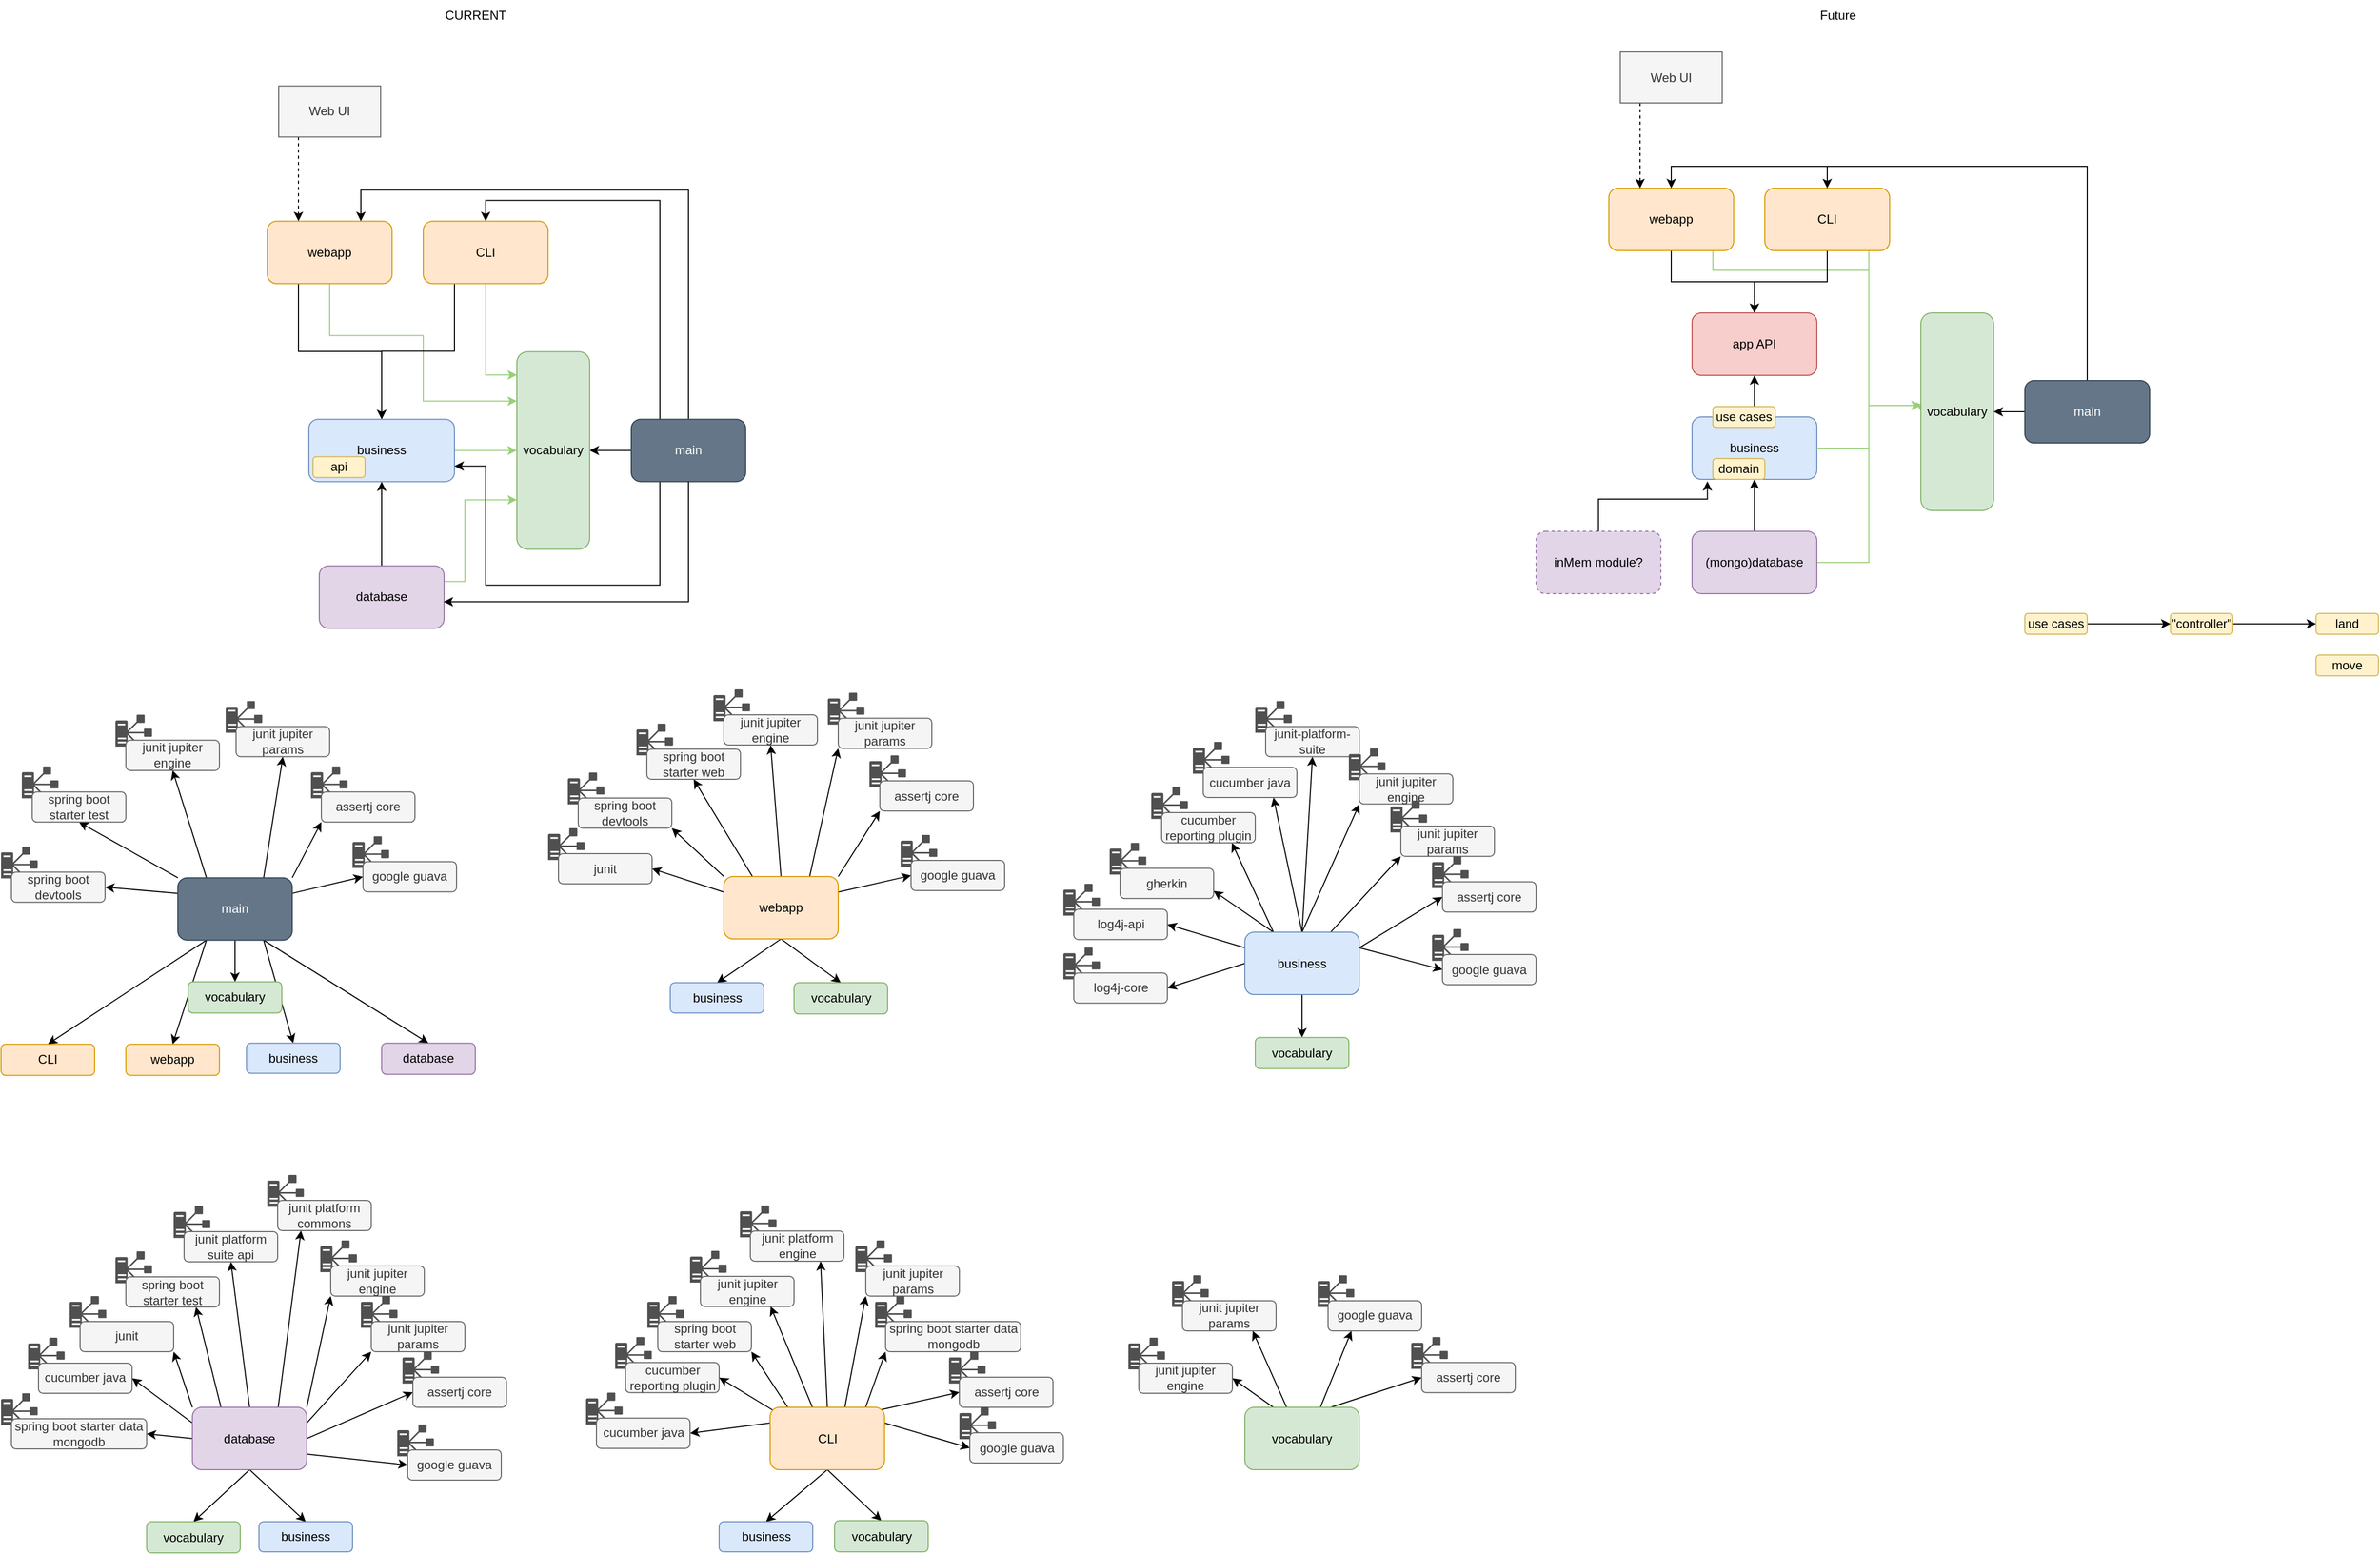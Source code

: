 <mxfile version="24.0.5" type="google">
  <diagram name="Page-1" id="uVnovDqNGtRdmhvVGSVU">
    <mxGraphModel grid="1" page="1" gridSize="10" guides="1" tooltips="1" connect="1" arrows="1" fold="1" pageScale="1" pageWidth="2336" pageHeight="1654" math="0" shadow="0">
      <root>
        <mxCell id="0" />
        <mxCell id="1" parent="0" />
        <mxCell id="0yv5yR20UiGf7A1qQNw7-8" style="edgeStyle=orthogonalEdgeStyle;rounded=0;orthogonalLoop=1;jettySize=auto;html=1;entryX=0.5;entryY=0;entryDx=0;entryDy=0;exitX=0.25;exitY=1;exitDx=0;exitDy=0;" edge="1" parent="1" source="0yv5yR20UiGf7A1qQNw7-1" target="0yv5yR20UiGf7A1qQNw7-5">
          <mxGeometry relative="1" as="geometry" />
        </mxCell>
        <mxCell id="MktRiLjFBEHnHrvTIdCx-10" style="edgeStyle=orthogonalEdgeStyle;rounded=0;orthogonalLoop=1;jettySize=auto;html=1;exitX=0.5;exitY=1;exitDx=0;exitDy=0;entryX=0;entryY=0.25;entryDx=0;entryDy=0;strokeColor=#97D077;" edge="1" parent="1" source="0yv5yR20UiGf7A1qQNw7-1" target="MktRiLjFBEHnHrvTIdCx-4">
          <mxGeometry relative="1" as="geometry">
            <Array as="points">
              <mxPoint x="350" y="332.73" />
              <mxPoint x="440" y="332.73" />
              <mxPoint x="440" y="395.73" />
            </Array>
          </mxGeometry>
        </mxCell>
        <mxCell id="0yv5yR20UiGf7A1qQNw7-1" value="webapp" style="rounded=1;whiteSpace=wrap;html=1;fillColor=#ffe6cc;strokeColor=#d79b00;" vertex="1" parent="1">
          <mxGeometry x="290" y="222.73" width="120" height="60" as="geometry" />
        </mxCell>
        <mxCell id="0yv5yR20UiGf7A1qQNw7-7" style="edgeStyle=orthogonalEdgeStyle;rounded=0;orthogonalLoop=1;jettySize=auto;html=1;entryX=0.5;entryY=0;entryDx=0;entryDy=0;exitX=0.25;exitY=1;exitDx=0;exitDy=0;" edge="1" parent="1" source="0yv5yR20UiGf7A1qQNw7-2" target="0yv5yR20UiGf7A1qQNw7-5">
          <mxGeometry relative="1" as="geometry">
            <Array as="points">
              <mxPoint x="470" y="347.73" />
              <mxPoint x="400" y="347.73" />
            </Array>
          </mxGeometry>
        </mxCell>
        <mxCell id="0yv5yR20UiGf7A1qQNw7-2" value="CLI" style="rounded=1;whiteSpace=wrap;html=1;fillColor=#ffe6cc;strokeColor=#d79b00;" vertex="1" parent="1">
          <mxGeometry x="440" y="222.73" width="120" height="60" as="geometry" />
        </mxCell>
        <mxCell id="0yv5yR20UiGf7A1qQNw7-6" value="" style="edgeStyle=orthogonalEdgeStyle;rounded=0;orthogonalLoop=1;jettySize=auto;html=1;" edge="1" parent="1" source="0yv5yR20UiGf7A1qQNw7-3" target="0yv5yR20UiGf7A1qQNw7-5">
          <mxGeometry relative="1" as="geometry" />
        </mxCell>
        <mxCell id="MktRiLjFBEHnHrvTIdCx-13" style="edgeStyle=orthogonalEdgeStyle;rounded=0;orthogonalLoop=1;jettySize=auto;html=1;exitX=1;exitY=0.25;exitDx=0;exitDy=0;entryX=0;entryY=0.75;entryDx=0;entryDy=0;strokeColor=#97D077;" edge="1" parent="1" source="0yv5yR20UiGf7A1qQNw7-3" target="MktRiLjFBEHnHrvTIdCx-4">
          <mxGeometry relative="1" as="geometry">
            <Array as="points">
              <mxPoint x="480" y="569.73" />
              <mxPoint x="480" y="490.73" />
            </Array>
          </mxGeometry>
        </mxCell>
        <mxCell id="0yv5yR20UiGf7A1qQNw7-3" value="database" style="rounded=1;whiteSpace=wrap;html=1;fillColor=#e1d5e7;strokeColor=#9673a6;" vertex="1" parent="1">
          <mxGeometry x="340" y="554.2" width="120" height="60" as="geometry" />
        </mxCell>
        <mxCell id="MktRiLjFBEHnHrvTIdCx-12" style="edgeStyle=orthogonalEdgeStyle;rounded=0;orthogonalLoop=1;jettySize=auto;html=1;entryX=0;entryY=0.5;entryDx=0;entryDy=0;strokeColor=#97D077;" edge="1" parent="1" source="0yv5yR20UiGf7A1qQNw7-5" target="MktRiLjFBEHnHrvTIdCx-4">
          <mxGeometry relative="1" as="geometry" />
        </mxCell>
        <mxCell id="0yv5yR20UiGf7A1qQNw7-5" value="business" style="whiteSpace=wrap;html=1;fillColor=#dae8fc;strokeColor=#6c8ebf;rounded=1;" vertex="1" parent="1">
          <mxGeometry x="330" y="413.2" width="140" height="60" as="geometry" />
        </mxCell>
        <mxCell id="0yv5yR20UiGf7A1qQNw7-10" value="CURRENT" style="text;html=1;align=center;verticalAlign=middle;resizable=0;points=[];autosize=1;strokeColor=none;fillColor=none;" vertex="1" parent="1">
          <mxGeometry x="450" y="10.0" width="80" height="30" as="geometry" />
        </mxCell>
        <mxCell id="0yv5yR20UiGf7A1qQNw7-11" value="api" style="rounded=1;whiteSpace=wrap;html=1;fillColor=#fff2cc;strokeColor=#d6b656;" vertex="1" parent="1">
          <mxGeometry x="334" y="449.2" width="50" height="20" as="geometry" />
        </mxCell>
        <mxCell id="0yv5yR20UiGf7A1qQNw7-32" style="edgeStyle=orthogonalEdgeStyle;rounded=0;orthogonalLoop=1;jettySize=auto;html=1;" edge="1" parent="1" source="0yv5yR20UiGf7A1qQNw7-14" target="0yv5yR20UiGf7A1qQNw7-31">
          <mxGeometry relative="1" as="geometry" />
        </mxCell>
        <mxCell id="0yv5yR20UiGf7A1qQNw7-36" style="edgeStyle=orthogonalEdgeStyle;rounded=0;orthogonalLoop=1;jettySize=auto;html=1;strokeColor=#97D077;" edge="1" parent="1" source="0yv5yR20UiGf7A1qQNw7-14" target="0yv5yR20UiGf7A1qQNw7-27">
          <mxGeometry relative="1" as="geometry">
            <mxPoint x="1850" y="356.97" as="targetPoint" />
            <Array as="points">
              <mxPoint x="1680" y="269.97" />
              <mxPoint x="1830" y="269.97" />
              <mxPoint x="1830" y="399.97" />
            </Array>
          </mxGeometry>
        </mxCell>
        <mxCell id="0yv5yR20UiGf7A1qQNw7-14" value="webapp" style="rounded=1;whiteSpace=wrap;html=1;fillColor=#ffe6cc;strokeColor=#d79b00;" vertex="1" parent="1">
          <mxGeometry x="1580" y="190.97" width="120" height="60" as="geometry" />
        </mxCell>
        <mxCell id="0yv5yR20UiGf7A1qQNw7-33" style="edgeStyle=orthogonalEdgeStyle;rounded=0;orthogonalLoop=1;jettySize=auto;html=1;" edge="1" parent="1" source="0yv5yR20UiGf7A1qQNw7-16" target="0yv5yR20UiGf7A1qQNw7-31">
          <mxGeometry relative="1" as="geometry" />
        </mxCell>
        <mxCell id="0yv5yR20UiGf7A1qQNw7-35" style="edgeStyle=orthogonalEdgeStyle;rounded=0;orthogonalLoop=1;jettySize=auto;html=1;entryX=0;entryY=0.5;entryDx=0;entryDy=0;strokeColor=#97D077;" edge="1" parent="1" source="0yv5yR20UiGf7A1qQNw7-16" target="0yv5yR20UiGf7A1qQNw7-27">
          <mxGeometry relative="1" as="geometry">
            <mxPoint x="1850" y="356.97" as="targetPoint" />
            <Array as="points">
              <mxPoint x="1830" y="399.97" />
              <mxPoint x="1880" y="399.97" />
            </Array>
          </mxGeometry>
        </mxCell>
        <mxCell id="0yv5yR20UiGf7A1qQNw7-16" value="CLI" style="rounded=1;whiteSpace=wrap;html=1;fillColor=#ffe6cc;strokeColor=#d79b00;" vertex="1" parent="1">
          <mxGeometry x="1730" y="190.97" width="120" height="60" as="geometry" />
        </mxCell>
        <mxCell id="0yv5yR20UiGf7A1qQNw7-17" value="" style="edgeStyle=orthogonalEdgeStyle;rounded=0;orthogonalLoop=1;jettySize=auto;html=1;" edge="1" parent="1" source="0yv5yR20UiGf7A1qQNw7-18" target="0yv5yR20UiGf7A1qQNw7-19">
          <mxGeometry relative="1" as="geometry" />
        </mxCell>
        <mxCell id="0yv5yR20UiGf7A1qQNw7-38" style="edgeStyle=orthogonalEdgeStyle;rounded=0;orthogonalLoop=1;jettySize=auto;html=1;strokeColor=#97D077;" edge="1" parent="1" source="0yv5yR20UiGf7A1qQNw7-18" target="0yv5yR20UiGf7A1qQNw7-27">
          <mxGeometry relative="1" as="geometry">
            <mxPoint x="1850" y="356.97" as="targetPoint" />
            <Array as="points">
              <mxPoint x="1830" y="550.97" />
              <mxPoint x="1830" y="399.97" />
            </Array>
          </mxGeometry>
        </mxCell>
        <mxCell id="0yv5yR20UiGf7A1qQNw7-18" value="(mongo)database" style="rounded=1;whiteSpace=wrap;html=1;fillColor=#e1d5e7;strokeColor=#9673a6;" vertex="1" parent="1">
          <mxGeometry x="1660" y="520.97" width="120" height="60" as="geometry" />
        </mxCell>
        <mxCell id="0yv5yR20UiGf7A1qQNw7-34" style="edgeStyle=orthogonalEdgeStyle;rounded=0;orthogonalLoop=1;jettySize=auto;html=1;" edge="1" parent="1" source="0yv5yR20UiGf7A1qQNw7-19" target="0yv5yR20UiGf7A1qQNw7-31">
          <mxGeometry relative="1" as="geometry" />
        </mxCell>
        <mxCell id="0yv5yR20UiGf7A1qQNw7-19" value="business" style="whiteSpace=wrap;html=1;fillColor=#dae8fc;strokeColor=#6c8ebf;rounded=1;" vertex="1" parent="1">
          <mxGeometry x="1660" y="410.97" width="120" height="60" as="geometry" />
        </mxCell>
        <mxCell id="0yv5yR20UiGf7A1qQNw7-21" value="Future" style="text;html=1;align=center;verticalAlign=middle;resizable=0;points=[];autosize=1;strokeColor=none;fillColor=none;" vertex="1" parent="1">
          <mxGeometry x="1770" y="10" width="60" height="30" as="geometry" />
        </mxCell>
        <mxCell id="0yv5yR20UiGf7A1qQNw7-26" style="edgeStyle=orthogonalEdgeStyle;rounded=0;orthogonalLoop=1;jettySize=auto;html=1;entryX=0.5;entryY=0;entryDx=0;entryDy=0;" edge="1" parent="1" source="0yv5yR20UiGf7A1qQNw7-25" target="0yv5yR20UiGf7A1qQNw7-14">
          <mxGeometry relative="1" as="geometry">
            <Array as="points">
              <mxPoint x="2040" y="169.97" />
              <mxPoint x="1640" y="169.97" />
            </Array>
          </mxGeometry>
        </mxCell>
        <mxCell id="0yv5yR20UiGf7A1qQNw7-28" style="edgeStyle=orthogonalEdgeStyle;rounded=0;orthogonalLoop=1;jettySize=auto;html=1;" edge="1" parent="1" source="0yv5yR20UiGf7A1qQNw7-25" target="0yv5yR20UiGf7A1qQNw7-27">
          <mxGeometry relative="1" as="geometry" />
        </mxCell>
        <mxCell id="0yv5yR20UiGf7A1qQNw7-29" style="edgeStyle=orthogonalEdgeStyle;rounded=0;orthogonalLoop=1;jettySize=auto;html=1;entryX=0.5;entryY=0;entryDx=0;entryDy=0;" edge="1" parent="1" source="0yv5yR20UiGf7A1qQNw7-25" target="0yv5yR20UiGf7A1qQNw7-16">
          <mxGeometry relative="1" as="geometry">
            <Array as="points">
              <mxPoint x="2040" y="169.97" />
              <mxPoint x="1790" y="169.97" />
            </Array>
          </mxGeometry>
        </mxCell>
        <mxCell id="0yv5yR20UiGf7A1qQNw7-25" value="main" style="rounded=1;whiteSpace=wrap;html=1;fillColor=#647687;strokeColor=#314354;fontColor=#ffffff;" vertex="1" parent="1">
          <mxGeometry x="1980" y="375.97" width="120" height="60" as="geometry" />
        </mxCell>
        <mxCell id="0yv5yR20UiGf7A1qQNw7-27" value="vocabulary" style="rounded=1;whiteSpace=wrap;html=1;fillColor=#d5e8d4;strokeColor=#82b366;" vertex="1" parent="1">
          <mxGeometry x="1880" y="310.97" width="70" height="190" as="geometry" />
        </mxCell>
        <mxCell id="0yv5yR20UiGf7A1qQNw7-31" value="app API" style="whiteSpace=wrap;html=1;fillColor=#f8cecc;strokeColor=#b85450;rounded=1;" vertex="1" parent="1">
          <mxGeometry x="1660" y="310.97" width="120" height="60" as="geometry" />
        </mxCell>
        <mxCell id="0yv5yR20UiGf7A1qQNw7-39" style="edgeStyle=orthogonalEdgeStyle;rounded=0;orthogonalLoop=1;jettySize=auto;html=1;exitX=1;exitY=0.5;exitDx=0;exitDy=0;entryX=0;entryY=0.468;entryDx=0;entryDy=0;entryPerimeter=0;strokeColor=#97D077;" edge="1" parent="1" source="0yv5yR20UiGf7A1qQNw7-19" target="0yv5yR20UiGf7A1qQNw7-27">
          <mxGeometry relative="1" as="geometry" />
        </mxCell>
        <mxCell id="MktRiLjFBEHnHrvTIdCx-2" style="edgeStyle=orthogonalEdgeStyle;rounded=0;orthogonalLoop=1;jettySize=auto;html=1;entryX=0.25;entryY=0;entryDx=0;entryDy=0;dashed=1;" edge="1" parent="1" source="0yv5yR20UiGf7A1qQNw7-40" target="0yv5yR20UiGf7A1qQNw7-14">
          <mxGeometry relative="1" as="geometry">
            <Array as="points">
              <mxPoint x="1610" y="130.0" />
              <mxPoint x="1610" y="130.0" />
            </Array>
          </mxGeometry>
        </mxCell>
        <mxCell id="0yv5yR20UiGf7A1qQNw7-40" value="Web UI" style="rounded=0;whiteSpace=wrap;html=1;fillColor=#f5f5f5;strokeColor=#666666;fontColor=#333333;" vertex="1" parent="1">
          <mxGeometry x="1591" y="60.0" width="98" height="49" as="geometry" />
        </mxCell>
        <mxCell id="0yv5yR20UiGf7A1qQNw7-42" value="domain" style="rounded=1;whiteSpace=wrap;html=1;fillColor=#fff2cc;strokeColor=#d6b656;" vertex="1" parent="1">
          <mxGeometry x="1680" y="450.97" width="50" height="20" as="geometry" />
        </mxCell>
        <mxCell id="0yv5yR20UiGf7A1qQNw7-43" value="use cases" style="rounded=1;whiteSpace=wrap;html=1;fillColor=#fff2cc;strokeColor=#d6b656;" vertex="1" parent="1">
          <mxGeometry x="1680" y="401" width="60" height="20" as="geometry" />
        </mxCell>
        <mxCell id="0yv5yR20UiGf7A1qQNw7-46" value="" style="edgeStyle=orthogonalEdgeStyle;rounded=0;orthogonalLoop=1;jettySize=auto;html=1;" edge="1" parent="1" source="0yv5yR20UiGf7A1qQNw7-44" target="0yv5yR20UiGf7A1qQNw7-45">
          <mxGeometry relative="1" as="geometry" />
        </mxCell>
        <mxCell id="0yv5yR20UiGf7A1qQNw7-44" value="use cases" style="rounded=1;whiteSpace=wrap;html=1;fillColor=#fff2cc;strokeColor=#d6b656;" vertex="1" parent="1">
          <mxGeometry x="1980" y="600" width="60" height="20" as="geometry" />
        </mxCell>
        <mxCell id="0yv5yR20UiGf7A1qQNw7-48" value="" style="edgeStyle=orthogonalEdgeStyle;rounded=0;orthogonalLoop=1;jettySize=auto;html=1;" edge="1" parent="1" source="0yv5yR20UiGf7A1qQNw7-45" target="0yv5yR20UiGf7A1qQNw7-47">
          <mxGeometry relative="1" as="geometry" />
        </mxCell>
        <mxCell id="0yv5yR20UiGf7A1qQNw7-45" value="&quot;controller&quot;" style="rounded=1;whiteSpace=wrap;html=1;fillColor=#fff2cc;strokeColor=#d6b656;" vertex="1" parent="1">
          <mxGeometry x="2120" y="600" width="60" height="20" as="geometry" />
        </mxCell>
        <mxCell id="0yv5yR20UiGf7A1qQNw7-47" value="land" style="rounded=1;whiteSpace=wrap;html=1;fillColor=#fff2cc;strokeColor=#d6b656;" vertex="1" parent="1">
          <mxGeometry x="2260" y="600" width="60" height="20" as="geometry" />
        </mxCell>
        <mxCell id="0yv5yR20UiGf7A1qQNw7-49" value="move" style="rounded=1;whiteSpace=wrap;html=1;fillColor=#fff2cc;strokeColor=#d6b656;" vertex="1" parent="1">
          <mxGeometry x="2260" y="640" width="60" height="20" as="geometry" />
        </mxCell>
        <mxCell id="0yv5yR20UiGf7A1qQNw7-50" value="inMem module?" style="rounded=1;whiteSpace=wrap;html=1;fillColor=#e1d5e7;strokeColor=#9673a6;dashed=1;" vertex="1" parent="1">
          <mxGeometry x="1510" y="520.97" width="120" height="60" as="geometry" />
        </mxCell>
        <mxCell id="0yv5yR20UiGf7A1qQNw7-51" style="edgeStyle=orthogonalEdgeStyle;rounded=0;orthogonalLoop=1;jettySize=auto;html=1;entryX=0.123;entryY=1.032;entryDx=0;entryDy=0;entryPerimeter=0;" edge="1" parent="1" source="0yv5yR20UiGf7A1qQNw7-50" target="0yv5yR20UiGf7A1qQNw7-19">
          <mxGeometry relative="1" as="geometry">
            <Array as="points">
              <mxPoint x="1570" y="490" />
              <mxPoint x="1675" y="490" />
            </Array>
          </mxGeometry>
        </mxCell>
        <mxCell id="MktRiLjFBEHnHrvTIdCx-1" style="edgeStyle=orthogonalEdgeStyle;rounded=0;orthogonalLoop=1;jettySize=auto;html=1;dashed=1;" edge="1" parent="1" source="0yv5yR20UiGf7A1qQNw7-52">
          <mxGeometry relative="1" as="geometry">
            <mxPoint x="320" y="222.73" as="targetPoint" />
            <Array as="points">
              <mxPoint x="320" y="222.73" />
            </Array>
          </mxGeometry>
        </mxCell>
        <mxCell id="0yv5yR20UiGf7A1qQNw7-52" value="Web UI" style="rounded=0;whiteSpace=wrap;html=1;fillColor=#f5f5f5;strokeColor=#666666;fontColor=#333333;" vertex="1" parent="1">
          <mxGeometry x="301" y="92.73" width="98" height="49" as="geometry" />
        </mxCell>
        <mxCell id="MktRiLjFBEHnHrvTIdCx-5" style="edgeStyle=orthogonalEdgeStyle;rounded=0;orthogonalLoop=1;jettySize=auto;html=1;exitX=0.5;exitY=0;exitDx=0;exitDy=0;entryX=0.75;entryY=0;entryDx=0;entryDy=0;" edge="1" parent="1" source="MktRiLjFBEHnHrvTIdCx-3" target="0yv5yR20UiGf7A1qQNw7-1">
          <mxGeometry relative="1" as="geometry">
            <Array as="points">
              <mxPoint x="695" y="192.73" />
              <mxPoint x="380" y="192.73" />
            </Array>
          </mxGeometry>
        </mxCell>
        <mxCell id="MktRiLjFBEHnHrvTIdCx-6" style="edgeStyle=orthogonalEdgeStyle;rounded=0;orthogonalLoop=1;jettySize=auto;html=1;exitX=0.25;exitY=0;exitDx=0;exitDy=0;entryX=0.5;entryY=0;entryDx=0;entryDy=0;" edge="1" parent="1" source="MktRiLjFBEHnHrvTIdCx-3" target="0yv5yR20UiGf7A1qQNw7-2">
          <mxGeometry relative="1" as="geometry" />
        </mxCell>
        <mxCell id="MktRiLjFBEHnHrvTIdCx-7" style="edgeStyle=orthogonalEdgeStyle;rounded=0;orthogonalLoop=1;jettySize=auto;html=1;entryX=1;entryY=0.5;entryDx=0;entryDy=0;" edge="1" parent="1" source="MktRiLjFBEHnHrvTIdCx-3" target="MktRiLjFBEHnHrvTIdCx-4">
          <mxGeometry relative="1" as="geometry" />
        </mxCell>
        <mxCell id="MktRiLjFBEHnHrvTIdCx-9" style="edgeStyle=orthogonalEdgeStyle;rounded=0;orthogonalLoop=1;jettySize=auto;html=1;exitX=0.25;exitY=1;exitDx=0;exitDy=0;entryX=1;entryY=0.75;entryDx=0;entryDy=0;" edge="1" parent="1" source="MktRiLjFBEHnHrvTIdCx-3" target="0yv5yR20UiGf7A1qQNw7-5">
          <mxGeometry relative="1" as="geometry">
            <Array as="points">
              <mxPoint x="668" y="572.73" />
              <mxPoint x="500" y="572.73" />
              <mxPoint x="500" y="458.73" />
            </Array>
          </mxGeometry>
        </mxCell>
        <mxCell id="MktRiLjFBEHnHrvTIdCx-3" value="main" style="rounded=1;whiteSpace=wrap;html=1;fillColor=#647687;strokeColor=#314354;fontColor=#ffffff;" vertex="1" parent="1">
          <mxGeometry x="640" y="413.2" width="110" height="60" as="geometry" />
        </mxCell>
        <mxCell id="MktRiLjFBEHnHrvTIdCx-4" value="vocabulary" style="rounded=1;whiteSpace=wrap;html=1;fillColor=#d5e8d4;strokeColor=#82b366;" vertex="1" parent="1">
          <mxGeometry x="530" y="348.2" width="70" height="190" as="geometry" />
        </mxCell>
        <mxCell id="MktRiLjFBEHnHrvTIdCx-8" style="edgeStyle=orthogonalEdgeStyle;rounded=0;orthogonalLoop=1;jettySize=auto;html=1;exitX=0.5;exitY=1;exitDx=0;exitDy=0;entryX=0.997;entryY=0.575;entryDx=0;entryDy=0;entryPerimeter=0;" edge="1" parent="1" source="MktRiLjFBEHnHrvTIdCx-3" target="0yv5yR20UiGf7A1qQNw7-3">
          <mxGeometry relative="1" as="geometry" />
        </mxCell>
        <mxCell id="MktRiLjFBEHnHrvTIdCx-11" style="edgeStyle=orthogonalEdgeStyle;rounded=0;orthogonalLoop=1;jettySize=auto;html=1;entryX=0.001;entryY=0.118;entryDx=0;entryDy=0;entryPerimeter=0;strokeColor=#97D077;" edge="1" parent="1" source="0yv5yR20UiGf7A1qQNw7-2" target="MktRiLjFBEHnHrvTIdCx-4">
          <mxGeometry relative="1" as="geometry" />
        </mxCell>
        <mxCell id="MktRiLjFBEHnHrvTIdCx-21" style="rounded=0;orthogonalLoop=1;jettySize=auto;html=1;exitX=0.25;exitY=1;exitDx=0;exitDy=0;entryX=0.5;entryY=0;entryDx=0;entryDy=0;" edge="1" parent="1" source="MktRiLjFBEHnHrvTIdCx-15" target="MktRiLjFBEHnHrvTIdCx-17">
          <mxGeometry relative="1" as="geometry" />
        </mxCell>
        <mxCell id="MktRiLjFBEHnHrvTIdCx-22" style="rounded=0;orthogonalLoop=1;jettySize=auto;html=1;exitX=0.25;exitY=1;exitDx=0;exitDy=0;entryX=0.5;entryY=0;entryDx=0;entryDy=0;" edge="1" parent="1" source="MktRiLjFBEHnHrvTIdCx-15" target="MktRiLjFBEHnHrvTIdCx-18">
          <mxGeometry relative="1" as="geometry" />
        </mxCell>
        <mxCell id="MktRiLjFBEHnHrvTIdCx-23" style="edgeStyle=orthogonalEdgeStyle;rounded=0;orthogonalLoop=1;jettySize=auto;html=1;exitX=0.5;exitY=1;exitDx=0;exitDy=0;entryX=0.5;entryY=0;entryDx=0;entryDy=0;" edge="1" parent="1" source="MktRiLjFBEHnHrvTIdCx-15" target="MktRiLjFBEHnHrvTIdCx-16">
          <mxGeometry relative="1" as="geometry" />
        </mxCell>
        <mxCell id="MktRiLjFBEHnHrvTIdCx-24" style="rounded=0;orthogonalLoop=1;jettySize=auto;html=1;exitX=0.75;exitY=1;exitDx=0;exitDy=0;entryX=0.5;entryY=0;entryDx=0;entryDy=0;" edge="1" parent="1" source="MktRiLjFBEHnHrvTIdCx-15" target="MktRiLjFBEHnHrvTIdCx-19">
          <mxGeometry relative="1" as="geometry" />
        </mxCell>
        <mxCell id="MktRiLjFBEHnHrvTIdCx-25" style="rounded=0;orthogonalLoop=1;jettySize=auto;html=1;exitX=0.75;exitY=1;exitDx=0;exitDy=0;entryX=0.5;entryY=0;entryDx=0;entryDy=0;" edge="1" parent="1" source="MktRiLjFBEHnHrvTIdCx-15" target="MktRiLjFBEHnHrvTIdCx-20">
          <mxGeometry relative="1" as="geometry" />
        </mxCell>
        <mxCell id="MktRiLjFBEHnHrvTIdCx-35" style="rounded=0;orthogonalLoop=1;jettySize=auto;html=1;exitX=0;exitY=0.25;exitDx=0;exitDy=0;entryX=1;entryY=0.5;entryDx=0;entryDy=0;" edge="1" parent="1" source="MktRiLjFBEHnHrvTIdCx-15" target="MktRiLjFBEHnHrvTIdCx-27">
          <mxGeometry relative="1" as="geometry" />
        </mxCell>
        <mxCell id="MktRiLjFBEHnHrvTIdCx-36" style="rounded=0;orthogonalLoop=1;jettySize=auto;html=1;exitX=0;exitY=0;exitDx=0;exitDy=0;entryX=0.5;entryY=1;entryDx=0;entryDy=0;" edge="1" parent="1" source="MktRiLjFBEHnHrvTIdCx-15" target="MktRiLjFBEHnHrvTIdCx-29">
          <mxGeometry relative="1" as="geometry" />
        </mxCell>
        <mxCell id="MktRiLjFBEHnHrvTIdCx-50" style="rounded=0;orthogonalLoop=1;jettySize=auto;html=1;exitX=0.25;exitY=0;exitDx=0;exitDy=0;entryX=0.5;entryY=1;entryDx=0;entryDy=0;" edge="1" parent="1" source="MktRiLjFBEHnHrvTIdCx-15" target="MktRiLjFBEHnHrvTIdCx-40">
          <mxGeometry relative="1" as="geometry" />
        </mxCell>
        <mxCell id="MktRiLjFBEHnHrvTIdCx-51" style="rounded=0;orthogonalLoop=1;jettySize=auto;html=1;exitX=0.75;exitY=0;exitDx=0;exitDy=0;entryX=0.5;entryY=1;entryDx=0;entryDy=0;" edge="1" parent="1" source="MktRiLjFBEHnHrvTIdCx-15" target="MktRiLjFBEHnHrvTIdCx-43">
          <mxGeometry relative="1" as="geometry" />
        </mxCell>
        <mxCell id="MktRiLjFBEHnHrvTIdCx-52" style="rounded=0;orthogonalLoop=1;jettySize=auto;html=1;exitX=1;exitY=0;exitDx=0;exitDy=0;entryX=0;entryY=1;entryDx=0;entryDy=0;" edge="1" parent="1" source="MktRiLjFBEHnHrvTIdCx-15" target="MktRiLjFBEHnHrvTIdCx-46">
          <mxGeometry relative="1" as="geometry" />
        </mxCell>
        <mxCell id="MktRiLjFBEHnHrvTIdCx-53" style="rounded=0;orthogonalLoop=1;jettySize=auto;html=1;exitX=1;exitY=0.25;exitDx=0;exitDy=0;entryX=0;entryY=0.5;entryDx=0;entryDy=0;" edge="1" parent="1" source="MktRiLjFBEHnHrvTIdCx-15" target="MktRiLjFBEHnHrvTIdCx-49">
          <mxGeometry relative="1" as="geometry" />
        </mxCell>
        <mxCell id="MktRiLjFBEHnHrvTIdCx-15" value="main" style="rounded=1;whiteSpace=wrap;html=1;fillColor=#647687;strokeColor=#314354;fontColor=#ffffff;" vertex="1" parent="1">
          <mxGeometry x="204" y="854.2" width="110" height="60" as="geometry" />
        </mxCell>
        <mxCell id="MktRiLjFBEHnHrvTIdCx-16" value="vocabulary" style="rounded=1;whiteSpace=wrap;html=1;fillColor=#d5e8d4;strokeColor=#82b366;" vertex="1" parent="1">
          <mxGeometry x="214" y="954.2" width="90" height="30" as="geometry" />
        </mxCell>
        <mxCell id="MktRiLjFBEHnHrvTIdCx-17" value="CLI" style="rounded=1;whiteSpace=wrap;html=1;fillColor=#ffe6cc;strokeColor=#d79b00;" vertex="1" parent="1">
          <mxGeometry x="34" y="1014.2" width="90" height="30" as="geometry" />
        </mxCell>
        <mxCell id="MktRiLjFBEHnHrvTIdCx-18" value="webapp" style="rounded=1;whiteSpace=wrap;html=1;fillColor=#ffe6cc;strokeColor=#d79b00;" vertex="1" parent="1">
          <mxGeometry x="154" y="1014.2" width="90" height="30" as="geometry" />
        </mxCell>
        <mxCell id="MktRiLjFBEHnHrvTIdCx-19" value="business" style="whiteSpace=wrap;html=1;fillColor=#dae8fc;strokeColor=#6c8ebf;rounded=1;" vertex="1" parent="1">
          <mxGeometry x="270" y="1013.23" width="90" height="29.03" as="geometry" />
        </mxCell>
        <mxCell id="MktRiLjFBEHnHrvTIdCx-20" value="database" style="rounded=1;whiteSpace=wrap;html=1;fillColor=#e1d5e7;strokeColor=#9673a6;" vertex="1" parent="1">
          <mxGeometry x="400" y="1013.23" width="90" height="30" as="geometry" />
        </mxCell>
        <mxCell id="MktRiLjFBEHnHrvTIdCx-30" value="" style="group" connectable="0" vertex="1" parent="1">
          <mxGeometry x="34" y="824.2" width="100" height="53.53" as="geometry" />
        </mxCell>
        <mxCell id="MktRiLjFBEHnHrvTIdCx-26" value="" style="sketch=0;pointerEvents=1;shadow=0;dashed=0;html=1;strokeColor=none;labelPosition=center;verticalLabelPosition=bottom;verticalAlign=top;align=center;fillColor=#505050;shape=mxgraph.mscae.oms.dependency_monitor" vertex="1" parent="MktRiLjFBEHnHrvTIdCx-30">
          <mxGeometry width="35.2" height="34.5" as="geometry" />
        </mxCell>
        <mxCell id="MktRiLjFBEHnHrvTIdCx-27" value="spring boot devtools" style="whiteSpace=wrap;html=1;fillColor=#f5f5f5;strokeColor=#666666;rounded=1;fontColor=#333333;" vertex="1" parent="MktRiLjFBEHnHrvTIdCx-30">
          <mxGeometry x="10" y="24.5" width="90" height="29.03" as="geometry" />
        </mxCell>
        <mxCell id="MktRiLjFBEHnHrvTIdCx-31" value="" style="group" connectable="0" vertex="1" parent="1">
          <mxGeometry x="54" y="747.14" width="100" height="53.53" as="geometry" />
        </mxCell>
        <mxCell id="MktRiLjFBEHnHrvTIdCx-28" value="" style="sketch=0;pointerEvents=1;shadow=0;dashed=0;html=1;strokeColor=none;labelPosition=center;verticalLabelPosition=bottom;verticalAlign=top;align=center;fillColor=#505050;shape=mxgraph.mscae.oms.dependency_monitor" vertex="1" parent="MktRiLjFBEHnHrvTIdCx-31">
          <mxGeometry width="35.2" height="34.5" as="geometry" />
        </mxCell>
        <mxCell id="MktRiLjFBEHnHrvTIdCx-29" value="spring boot starter test" style="whiteSpace=wrap;html=1;fillColor=#f5f5f5;strokeColor=#666666;rounded=1;fontColor=#333333;" vertex="1" parent="MktRiLjFBEHnHrvTIdCx-31">
          <mxGeometry x="10" y="24.5" width="90" height="29.03" as="geometry" />
        </mxCell>
        <mxCell id="MktRiLjFBEHnHrvTIdCx-38" value="" style="group" connectable="0" vertex="1" parent="1">
          <mxGeometry x="144" y="697.43" width="100" height="53.53" as="geometry" />
        </mxCell>
        <mxCell id="MktRiLjFBEHnHrvTIdCx-39" value="" style="sketch=0;pointerEvents=1;shadow=0;dashed=0;html=1;strokeColor=none;labelPosition=center;verticalLabelPosition=bottom;verticalAlign=top;align=center;fillColor=#505050;shape=mxgraph.mscae.oms.dependency_monitor" vertex="1" parent="MktRiLjFBEHnHrvTIdCx-38">
          <mxGeometry width="35.2" height="34.5" as="geometry" />
        </mxCell>
        <mxCell id="MktRiLjFBEHnHrvTIdCx-40" value="junit jupiter engine" style="whiteSpace=wrap;html=1;fillColor=#f5f5f5;strokeColor=#666666;rounded=1;fontColor=#333333;" vertex="1" parent="MktRiLjFBEHnHrvTIdCx-38">
          <mxGeometry x="10" y="24.5" width="90" height="29.03" as="geometry" />
        </mxCell>
        <mxCell id="MktRiLjFBEHnHrvTIdCx-41" value="" style="group" connectable="0" vertex="1" parent="1">
          <mxGeometry x="250" y="684.2" width="100" height="53.53" as="geometry" />
        </mxCell>
        <mxCell id="MktRiLjFBEHnHrvTIdCx-42" value="" style="sketch=0;pointerEvents=1;shadow=0;dashed=0;html=1;strokeColor=none;labelPosition=center;verticalLabelPosition=bottom;verticalAlign=top;align=center;fillColor=#505050;shape=mxgraph.mscae.oms.dependency_monitor" vertex="1" parent="MktRiLjFBEHnHrvTIdCx-41">
          <mxGeometry width="35.2" height="34.5" as="geometry" />
        </mxCell>
        <mxCell id="MktRiLjFBEHnHrvTIdCx-43" value="junit jupiter params" style="whiteSpace=wrap;html=1;fillColor=#f5f5f5;strokeColor=#666666;rounded=1;fontColor=#333333;" vertex="1" parent="MktRiLjFBEHnHrvTIdCx-41">
          <mxGeometry x="10" y="24.5" width="90" height="29.03" as="geometry" />
        </mxCell>
        <mxCell id="MktRiLjFBEHnHrvTIdCx-44" value="" style="group" connectable="0" vertex="1" parent="1">
          <mxGeometry x="332" y="747.14" width="100" height="53.53" as="geometry" />
        </mxCell>
        <mxCell id="MktRiLjFBEHnHrvTIdCx-45" value="" style="sketch=0;pointerEvents=1;shadow=0;dashed=0;html=1;strokeColor=none;labelPosition=center;verticalLabelPosition=bottom;verticalAlign=top;align=center;fillColor=#505050;shape=mxgraph.mscae.oms.dependency_monitor" vertex="1" parent="MktRiLjFBEHnHrvTIdCx-44">
          <mxGeometry width="35.2" height="34.5" as="geometry" />
        </mxCell>
        <mxCell id="MktRiLjFBEHnHrvTIdCx-46" value="assertj core" style="whiteSpace=wrap;html=1;fillColor=#f5f5f5;strokeColor=#666666;rounded=1;fontColor=#333333;" vertex="1" parent="MktRiLjFBEHnHrvTIdCx-44">
          <mxGeometry x="10" y="24.5" width="90" height="29.03" as="geometry" />
        </mxCell>
        <mxCell id="MktRiLjFBEHnHrvTIdCx-47" value="" style="group" connectable="0" vertex="1" parent="1">
          <mxGeometry x="372" y="814.2" width="100" height="53.53" as="geometry" />
        </mxCell>
        <mxCell id="MktRiLjFBEHnHrvTIdCx-48" value="" style="sketch=0;pointerEvents=1;shadow=0;dashed=0;html=1;strokeColor=none;labelPosition=center;verticalLabelPosition=bottom;verticalAlign=top;align=center;fillColor=#505050;shape=mxgraph.mscae.oms.dependency_monitor" vertex="1" parent="MktRiLjFBEHnHrvTIdCx-47">
          <mxGeometry width="35.2" height="34.5" as="geometry" />
        </mxCell>
        <mxCell id="MktRiLjFBEHnHrvTIdCx-49" value="google guava" style="whiteSpace=wrap;html=1;fillColor=#f5f5f5;strokeColor=#666666;rounded=1;fontColor=#333333;" vertex="1" parent="MktRiLjFBEHnHrvTIdCx-47">
          <mxGeometry x="10" y="24.5" width="90" height="29.03" as="geometry" />
        </mxCell>
        <mxCell id="MktRiLjFBEHnHrvTIdCx-92" style="rounded=0;orthogonalLoop=1;jettySize=auto;html=1;exitX=0;exitY=0.5;exitDx=0;exitDy=0;entryX=1;entryY=0.5;entryDx=0;entryDy=0;" edge="1" parent="1" source="MktRiLjFBEHnHrvTIdCx-54" target="MktRiLjFBEHnHrvTIdCx-70">
          <mxGeometry relative="1" as="geometry" />
        </mxCell>
        <mxCell id="MktRiLjFBEHnHrvTIdCx-93" style="rounded=0;orthogonalLoop=1;jettySize=auto;html=1;exitX=0;exitY=0.25;exitDx=0;exitDy=0;entryX=1;entryY=0.5;entryDx=0;entryDy=0;" edge="1" parent="1" source="MktRiLjFBEHnHrvTIdCx-54" target="MktRiLjFBEHnHrvTIdCx-61">
          <mxGeometry relative="1" as="geometry" />
        </mxCell>
        <mxCell id="MktRiLjFBEHnHrvTIdCx-94" style="rounded=0;orthogonalLoop=1;jettySize=auto;html=1;exitX=0;exitY=0;exitDx=0;exitDy=0;entryX=1;entryY=1;entryDx=0;entryDy=0;" edge="1" parent="1" source="MktRiLjFBEHnHrvTIdCx-54" target="MktRiLjFBEHnHrvTIdCx-57">
          <mxGeometry relative="1" as="geometry" />
        </mxCell>
        <mxCell id="MktRiLjFBEHnHrvTIdCx-95" style="rounded=0;orthogonalLoop=1;jettySize=auto;html=1;exitX=0.25;exitY=0;exitDx=0;exitDy=0;entryX=0.75;entryY=1;entryDx=0;entryDy=0;" edge="1" parent="1" source="MktRiLjFBEHnHrvTIdCx-54" target="MktRiLjFBEHnHrvTIdCx-74">
          <mxGeometry relative="1" as="geometry" />
        </mxCell>
        <mxCell id="MktRiLjFBEHnHrvTIdCx-96" style="rounded=0;orthogonalLoop=1;jettySize=auto;html=1;exitX=0.5;exitY=0;exitDx=0;exitDy=0;entryX=0.5;entryY=1;entryDx=0;entryDy=0;" edge="1" parent="1" source="MktRiLjFBEHnHrvTIdCx-54" target="MktRiLjFBEHnHrvTIdCx-64">
          <mxGeometry relative="1" as="geometry" />
        </mxCell>
        <mxCell id="MktRiLjFBEHnHrvTIdCx-97" style="rounded=0;orthogonalLoop=1;jettySize=auto;html=1;exitX=0.75;exitY=0;exitDx=0;exitDy=0;entryX=0.25;entryY=1;entryDx=0;entryDy=0;" edge="1" parent="1" source="MktRiLjFBEHnHrvTIdCx-54" target="MktRiLjFBEHnHrvTIdCx-67">
          <mxGeometry relative="1" as="geometry" />
        </mxCell>
        <mxCell id="MktRiLjFBEHnHrvTIdCx-98" style="rounded=0;orthogonalLoop=1;jettySize=auto;html=1;exitX=1;exitY=0;exitDx=0;exitDy=0;entryX=0;entryY=1;entryDx=0;entryDy=0;" edge="1" parent="1" source="MktRiLjFBEHnHrvTIdCx-54" target="MktRiLjFBEHnHrvTIdCx-78">
          <mxGeometry relative="1" as="geometry" />
        </mxCell>
        <mxCell id="MktRiLjFBEHnHrvTIdCx-99" style="rounded=0;orthogonalLoop=1;jettySize=auto;html=1;exitX=1;exitY=0.25;exitDx=0;exitDy=0;entryX=0;entryY=1;entryDx=0;entryDy=0;" edge="1" parent="1" source="MktRiLjFBEHnHrvTIdCx-54" target="MktRiLjFBEHnHrvTIdCx-85">
          <mxGeometry relative="1" as="geometry" />
        </mxCell>
        <mxCell id="MktRiLjFBEHnHrvTIdCx-100" style="rounded=0;orthogonalLoop=1;jettySize=auto;html=1;exitX=1;exitY=0.5;exitDx=0;exitDy=0;entryX=0;entryY=0.5;entryDx=0;entryDy=0;" edge="1" parent="1" source="MktRiLjFBEHnHrvTIdCx-54" target="MktRiLjFBEHnHrvTIdCx-91">
          <mxGeometry relative="1" as="geometry" />
        </mxCell>
        <mxCell id="MktRiLjFBEHnHrvTIdCx-101" style="rounded=0;orthogonalLoop=1;jettySize=auto;html=1;exitX=1;exitY=0.75;exitDx=0;exitDy=0;entryX=0;entryY=0.5;entryDx=0;entryDy=0;" edge="1" parent="1" source="MktRiLjFBEHnHrvTIdCx-54" target="MktRiLjFBEHnHrvTIdCx-88">
          <mxGeometry relative="1" as="geometry" />
        </mxCell>
        <mxCell id="MktRiLjFBEHnHrvTIdCx-102" style="rounded=0;orthogonalLoop=1;jettySize=auto;html=1;exitX=0.5;exitY=1;exitDx=0;exitDy=0;entryX=0.5;entryY=0;entryDx=0;entryDy=0;" edge="1" parent="1" source="MktRiLjFBEHnHrvTIdCx-54" target="MktRiLjFBEHnHrvTIdCx-79">
          <mxGeometry relative="1" as="geometry" />
        </mxCell>
        <mxCell id="MktRiLjFBEHnHrvTIdCx-103" style="rounded=0;orthogonalLoop=1;jettySize=auto;html=1;exitX=0.5;exitY=1;exitDx=0;exitDy=0;entryX=0.5;entryY=0;entryDx=0;entryDy=0;" edge="1" parent="1" source="MktRiLjFBEHnHrvTIdCx-54" target="MktRiLjFBEHnHrvTIdCx-58">
          <mxGeometry relative="1" as="geometry" />
        </mxCell>
        <mxCell id="MktRiLjFBEHnHrvTIdCx-54" value="database" style="rounded=1;whiteSpace=wrap;html=1;fillColor=#e1d5e7;strokeColor=#9673a6;" vertex="1" parent="1">
          <mxGeometry x="218" y="1363.53" width="110" height="60" as="geometry" />
        </mxCell>
        <mxCell id="MktRiLjFBEHnHrvTIdCx-55" value="" style="group" connectable="0" vertex="1" parent="1">
          <mxGeometry x="100" y="1256.47" width="100" height="53.53" as="geometry" />
        </mxCell>
        <mxCell id="MktRiLjFBEHnHrvTIdCx-56" value="" style="sketch=0;pointerEvents=1;shadow=0;dashed=0;html=1;strokeColor=none;labelPosition=center;verticalLabelPosition=bottom;verticalAlign=top;align=center;fillColor=#505050;shape=mxgraph.mscae.oms.dependency_monitor" vertex="1" parent="MktRiLjFBEHnHrvTIdCx-55">
          <mxGeometry width="35.2" height="34.5" as="geometry" />
        </mxCell>
        <mxCell id="MktRiLjFBEHnHrvTIdCx-57" value="junit" style="whiteSpace=wrap;html=1;fillColor=#f5f5f5;strokeColor=#666666;rounded=1;fontColor=#333333;" vertex="1" parent="MktRiLjFBEHnHrvTIdCx-55">
          <mxGeometry x="10" y="24.5" width="90" height="29.03" as="geometry" />
        </mxCell>
        <mxCell id="MktRiLjFBEHnHrvTIdCx-58" value="business" style="whiteSpace=wrap;html=1;fillColor=#dae8fc;strokeColor=#6c8ebf;rounded=1;" vertex="1" parent="1">
          <mxGeometry x="282" y="1473.53" width="90" height="29.03" as="geometry" />
        </mxCell>
        <mxCell id="MktRiLjFBEHnHrvTIdCx-59" value="" style="group" connectable="0" vertex="1" parent="1">
          <mxGeometry x="60" y="1296.47" width="100" height="53.53" as="geometry" />
        </mxCell>
        <mxCell id="MktRiLjFBEHnHrvTIdCx-60" value="" style="sketch=0;pointerEvents=1;shadow=0;dashed=0;html=1;strokeColor=none;labelPosition=center;verticalLabelPosition=bottom;verticalAlign=top;align=center;fillColor=#505050;shape=mxgraph.mscae.oms.dependency_monitor" vertex="1" parent="MktRiLjFBEHnHrvTIdCx-59">
          <mxGeometry width="35.2" height="34.5" as="geometry" />
        </mxCell>
        <mxCell id="MktRiLjFBEHnHrvTIdCx-61" value="cucumber java" style="whiteSpace=wrap;html=1;fillColor=#f5f5f5;strokeColor=#666666;rounded=1;fontColor=#333333;" vertex="1" parent="MktRiLjFBEHnHrvTIdCx-59">
          <mxGeometry x="10" y="24.5" width="90" height="29.03" as="geometry" />
        </mxCell>
        <mxCell id="MktRiLjFBEHnHrvTIdCx-62" value="" style="group" connectable="0" vertex="1" parent="1">
          <mxGeometry x="200" y="1170" width="100" height="53.53" as="geometry" />
        </mxCell>
        <mxCell id="MktRiLjFBEHnHrvTIdCx-63" value="" style="sketch=0;pointerEvents=1;shadow=0;dashed=0;html=1;strokeColor=none;labelPosition=center;verticalLabelPosition=bottom;verticalAlign=top;align=center;fillColor=#505050;shape=mxgraph.mscae.oms.dependency_monitor" vertex="1" parent="MktRiLjFBEHnHrvTIdCx-62">
          <mxGeometry width="35.2" height="34.5" as="geometry" />
        </mxCell>
        <mxCell id="MktRiLjFBEHnHrvTIdCx-64" value="junit platform suite api" style="whiteSpace=wrap;html=1;fillColor=#f5f5f5;strokeColor=#666666;rounded=1;fontColor=#333333;" vertex="1" parent="MktRiLjFBEHnHrvTIdCx-62">
          <mxGeometry x="10" y="24.5" width="90" height="29.03" as="geometry" />
        </mxCell>
        <mxCell id="MktRiLjFBEHnHrvTIdCx-65" value="" style="group" connectable="0" vertex="1" parent="1">
          <mxGeometry x="290" y="1140" width="100" height="53.53" as="geometry" />
        </mxCell>
        <mxCell id="MktRiLjFBEHnHrvTIdCx-66" value="" style="sketch=0;pointerEvents=1;shadow=0;dashed=0;html=1;strokeColor=none;labelPosition=center;verticalLabelPosition=bottom;verticalAlign=top;align=center;fillColor=#505050;shape=mxgraph.mscae.oms.dependency_monitor" vertex="1" parent="MktRiLjFBEHnHrvTIdCx-65">
          <mxGeometry width="35.2" height="34.5" as="geometry" />
        </mxCell>
        <mxCell id="MktRiLjFBEHnHrvTIdCx-67" value="junit platform commons" style="whiteSpace=wrap;html=1;fillColor=#f5f5f5;strokeColor=#666666;rounded=1;fontColor=#333333;" vertex="1" parent="MktRiLjFBEHnHrvTIdCx-65">
          <mxGeometry x="10" y="24.5" width="90" height="29.03" as="geometry" />
        </mxCell>
        <mxCell id="MktRiLjFBEHnHrvTIdCx-68" value="" style="group" connectable="0" vertex="1" parent="1">
          <mxGeometry x="34" y="1350" width="140" height="53.53" as="geometry" />
        </mxCell>
        <mxCell id="MktRiLjFBEHnHrvTIdCx-69" value="" style="sketch=0;pointerEvents=1;shadow=0;dashed=0;html=1;strokeColor=none;labelPosition=center;verticalLabelPosition=bottom;verticalAlign=top;align=center;fillColor=#505050;shape=mxgraph.mscae.oms.dependency_monitor" vertex="1" parent="MktRiLjFBEHnHrvTIdCx-68">
          <mxGeometry width="35.2" height="34.5" as="geometry" />
        </mxCell>
        <mxCell id="MktRiLjFBEHnHrvTIdCx-70" value="spring boot starter data mongodb" style="whiteSpace=wrap;html=1;fillColor=#f5f5f5;strokeColor=#666666;rounded=1;fontColor=#333333;" vertex="1" parent="MktRiLjFBEHnHrvTIdCx-68">
          <mxGeometry x="10" y="24.5" width="130" height="29.03" as="geometry" />
        </mxCell>
        <mxCell id="MktRiLjFBEHnHrvTIdCx-72" value="" style="group" connectable="0" vertex="1" parent="1">
          <mxGeometry x="144" y="1213.53" width="100" height="53.53" as="geometry" />
        </mxCell>
        <mxCell id="MktRiLjFBEHnHrvTIdCx-73" value="" style="sketch=0;pointerEvents=1;shadow=0;dashed=0;html=1;strokeColor=none;labelPosition=center;verticalLabelPosition=bottom;verticalAlign=top;align=center;fillColor=#505050;shape=mxgraph.mscae.oms.dependency_monitor" vertex="1" parent="MktRiLjFBEHnHrvTIdCx-72">
          <mxGeometry width="35.2" height="34.5" as="geometry" />
        </mxCell>
        <mxCell id="MktRiLjFBEHnHrvTIdCx-74" value="spring boot starter test" style="whiteSpace=wrap;html=1;fillColor=#f5f5f5;strokeColor=#666666;rounded=1;fontColor=#333333;" vertex="1" parent="MktRiLjFBEHnHrvTIdCx-72">
          <mxGeometry x="10" y="24.5" width="90" height="29.03" as="geometry" />
        </mxCell>
        <mxCell id="MktRiLjFBEHnHrvTIdCx-76" value="" style="group" connectable="0" vertex="1" parent="1">
          <mxGeometry x="341" y="1202.94" width="100" height="53.53" as="geometry" />
        </mxCell>
        <mxCell id="MktRiLjFBEHnHrvTIdCx-77" value="" style="sketch=0;pointerEvents=1;shadow=0;dashed=0;html=1;strokeColor=none;labelPosition=center;verticalLabelPosition=bottom;verticalAlign=top;align=center;fillColor=#505050;shape=mxgraph.mscae.oms.dependency_monitor" vertex="1" parent="MktRiLjFBEHnHrvTIdCx-76">
          <mxGeometry width="35.2" height="34.5" as="geometry" />
        </mxCell>
        <mxCell id="MktRiLjFBEHnHrvTIdCx-78" value="junit jupiter engine" style="whiteSpace=wrap;html=1;fillColor=#f5f5f5;strokeColor=#666666;rounded=1;fontColor=#333333;" vertex="1" parent="MktRiLjFBEHnHrvTIdCx-76">
          <mxGeometry x="10" y="24.5" width="90" height="29.03" as="geometry" />
        </mxCell>
        <mxCell id="MktRiLjFBEHnHrvTIdCx-79" value="vocabulary" style="rounded=1;whiteSpace=wrap;html=1;fillColor=#d5e8d4;strokeColor=#82b366;" vertex="1" parent="1">
          <mxGeometry x="174" y="1473.53" width="90" height="30" as="geometry" />
        </mxCell>
        <mxCell id="MktRiLjFBEHnHrvTIdCx-83" value="" style="group" connectable="0" vertex="1" parent="1">
          <mxGeometry x="380" y="1256.47" width="100" height="53.53" as="geometry" />
        </mxCell>
        <mxCell id="MktRiLjFBEHnHrvTIdCx-84" value="" style="sketch=0;pointerEvents=1;shadow=0;dashed=0;html=1;strokeColor=none;labelPosition=center;verticalLabelPosition=bottom;verticalAlign=top;align=center;fillColor=#505050;shape=mxgraph.mscae.oms.dependency_monitor" vertex="1" parent="MktRiLjFBEHnHrvTIdCx-83">
          <mxGeometry width="35.2" height="34.5" as="geometry" />
        </mxCell>
        <mxCell id="MktRiLjFBEHnHrvTIdCx-85" value="junit jupiter params" style="whiteSpace=wrap;html=1;fillColor=#f5f5f5;strokeColor=#666666;rounded=1;fontColor=#333333;" vertex="1" parent="MktRiLjFBEHnHrvTIdCx-83">
          <mxGeometry x="10" y="24.5" width="90" height="29.03" as="geometry" />
        </mxCell>
        <mxCell id="MktRiLjFBEHnHrvTIdCx-86" value="" style="group" connectable="0" vertex="1" parent="1">
          <mxGeometry x="415" y="1380" width="100" height="53.53" as="geometry" />
        </mxCell>
        <mxCell id="MktRiLjFBEHnHrvTIdCx-87" value="" style="sketch=0;pointerEvents=1;shadow=0;dashed=0;html=1;strokeColor=none;labelPosition=center;verticalLabelPosition=bottom;verticalAlign=top;align=center;fillColor=#505050;shape=mxgraph.mscae.oms.dependency_monitor" vertex="1" parent="MktRiLjFBEHnHrvTIdCx-86">
          <mxGeometry width="35.2" height="34.5" as="geometry" />
        </mxCell>
        <mxCell id="MktRiLjFBEHnHrvTIdCx-88" value="google guava" style="whiteSpace=wrap;html=1;fillColor=#f5f5f5;strokeColor=#666666;rounded=1;fontColor=#333333;" vertex="1" parent="MktRiLjFBEHnHrvTIdCx-86">
          <mxGeometry x="10" y="24.5" width="90" height="29.03" as="geometry" />
        </mxCell>
        <mxCell id="MktRiLjFBEHnHrvTIdCx-89" value="" style="group" connectable="0" vertex="1" parent="1">
          <mxGeometry x="420" y="1310" width="100" height="53.53" as="geometry" />
        </mxCell>
        <mxCell id="MktRiLjFBEHnHrvTIdCx-90" value="" style="sketch=0;pointerEvents=1;shadow=0;dashed=0;html=1;strokeColor=none;labelPosition=center;verticalLabelPosition=bottom;verticalAlign=top;align=center;fillColor=#505050;shape=mxgraph.mscae.oms.dependency_monitor" vertex="1" parent="MktRiLjFBEHnHrvTIdCx-89">
          <mxGeometry width="35.2" height="34.5" as="geometry" />
        </mxCell>
        <mxCell id="MktRiLjFBEHnHrvTIdCx-91" value="assertj core" style="whiteSpace=wrap;html=1;fillColor=#f5f5f5;strokeColor=#666666;rounded=1;fontColor=#333333;" vertex="1" parent="MktRiLjFBEHnHrvTIdCx-89">
          <mxGeometry x="10" y="24.5" width="90" height="29.03" as="geometry" />
        </mxCell>
        <mxCell id="MktRiLjFBEHnHrvTIdCx-128" style="rounded=0;orthogonalLoop=1;jettySize=auto;html=1;exitX=0;exitY=0.25;exitDx=0;exitDy=0;entryX=1;entryY=0.5;entryDx=0;entryDy=0;" edge="1" parent="1" source="MktRiLjFBEHnHrvTIdCx-104" target="MktRiLjFBEHnHrvTIdCx-108">
          <mxGeometry relative="1" as="geometry" />
        </mxCell>
        <mxCell id="MktRiLjFBEHnHrvTIdCx-129" style="rounded=0;orthogonalLoop=1;jettySize=auto;html=1;exitX=0;exitY=0;exitDx=0;exitDy=0;entryX=1;entryY=1;entryDx=0;entryDy=0;" edge="1" parent="1" source="MktRiLjFBEHnHrvTIdCx-104" target="MktRiLjFBEHnHrvTIdCx-111">
          <mxGeometry relative="1" as="geometry" />
        </mxCell>
        <mxCell id="MktRiLjFBEHnHrvTIdCx-130" style="rounded=0;orthogonalLoop=1;jettySize=auto;html=1;exitX=0.25;exitY=0;exitDx=0;exitDy=0;entryX=0.5;entryY=1;entryDx=0;entryDy=0;" edge="1" parent="1" source="MktRiLjFBEHnHrvTIdCx-104" target="MktRiLjFBEHnHrvTIdCx-114">
          <mxGeometry relative="1" as="geometry" />
        </mxCell>
        <mxCell id="MktRiLjFBEHnHrvTIdCx-131" style="rounded=0;orthogonalLoop=1;jettySize=auto;html=1;exitX=0.5;exitY=0;exitDx=0;exitDy=0;entryX=0.5;entryY=1;entryDx=0;entryDy=0;" edge="1" parent="1" source="MktRiLjFBEHnHrvTIdCx-104" target="MktRiLjFBEHnHrvTIdCx-117">
          <mxGeometry relative="1" as="geometry" />
        </mxCell>
        <mxCell id="MktRiLjFBEHnHrvTIdCx-132" style="rounded=0;orthogonalLoop=1;jettySize=auto;html=1;exitX=0.75;exitY=0;exitDx=0;exitDy=0;entryX=0;entryY=1;entryDx=0;entryDy=0;" edge="1" parent="1" source="MktRiLjFBEHnHrvTIdCx-104" target="MktRiLjFBEHnHrvTIdCx-120">
          <mxGeometry relative="1" as="geometry" />
        </mxCell>
        <mxCell id="MktRiLjFBEHnHrvTIdCx-133" style="rounded=0;orthogonalLoop=1;jettySize=auto;html=1;exitX=1;exitY=0;exitDx=0;exitDy=0;entryX=0;entryY=1;entryDx=0;entryDy=0;" edge="1" parent="1" source="MktRiLjFBEHnHrvTIdCx-104" target="MktRiLjFBEHnHrvTIdCx-124">
          <mxGeometry relative="1" as="geometry" />
        </mxCell>
        <mxCell id="MktRiLjFBEHnHrvTIdCx-134" style="rounded=0;orthogonalLoop=1;jettySize=auto;html=1;exitX=1;exitY=0.25;exitDx=0;exitDy=0;entryX=0;entryY=0.5;entryDx=0;entryDy=0;" edge="1" parent="1" source="MktRiLjFBEHnHrvTIdCx-104" target="MktRiLjFBEHnHrvTIdCx-127">
          <mxGeometry relative="1" as="geometry" />
        </mxCell>
        <mxCell id="MktRiLjFBEHnHrvTIdCx-135" style="rounded=0;orthogonalLoop=1;jettySize=auto;html=1;exitX=0.5;exitY=1;exitDx=0;exitDy=0;entryX=0.5;entryY=0;entryDx=0;entryDy=0;" edge="1" parent="1" source="MktRiLjFBEHnHrvTIdCx-104" target="MktRiLjFBEHnHrvTIdCx-105">
          <mxGeometry relative="1" as="geometry" />
        </mxCell>
        <mxCell id="MktRiLjFBEHnHrvTIdCx-184" style="rounded=0;orthogonalLoop=1;jettySize=auto;html=1;exitX=0.5;exitY=1;exitDx=0;exitDy=0;entryX=0.5;entryY=0;entryDx=0;entryDy=0;" edge="1" parent="1" source="MktRiLjFBEHnHrvTIdCx-104" target="MktRiLjFBEHnHrvTIdCx-183">
          <mxGeometry relative="1" as="geometry" />
        </mxCell>
        <mxCell id="MktRiLjFBEHnHrvTIdCx-104" value="webapp" style="rounded=1;whiteSpace=wrap;html=1;fillColor=#ffe6cc;strokeColor=#d79b00;" vertex="1" parent="1">
          <mxGeometry x="729" y="853.0" width="110" height="60" as="geometry" />
        </mxCell>
        <mxCell id="MktRiLjFBEHnHrvTIdCx-105" value="business" style="whiteSpace=wrap;html=1;fillColor=#dae8fc;strokeColor=#6c8ebf;rounded=1;" vertex="1" parent="1">
          <mxGeometry x="677.5" y="955.17" width="90" height="29.03" as="geometry" />
        </mxCell>
        <mxCell id="MktRiLjFBEHnHrvTIdCx-106" value="" style="group" connectable="0" vertex="1" parent="1">
          <mxGeometry x="560" y="806.53" width="100" height="53.53" as="geometry" />
        </mxCell>
        <mxCell id="MktRiLjFBEHnHrvTIdCx-107" value="" style="sketch=0;pointerEvents=1;shadow=0;dashed=0;html=1;strokeColor=none;labelPosition=center;verticalLabelPosition=bottom;verticalAlign=top;align=center;fillColor=#505050;shape=mxgraph.mscae.oms.dependency_monitor" vertex="1" parent="MktRiLjFBEHnHrvTIdCx-106">
          <mxGeometry width="35.2" height="34.5" as="geometry" />
        </mxCell>
        <mxCell id="MktRiLjFBEHnHrvTIdCx-108" value="junit" style="whiteSpace=wrap;html=1;fillColor=#f5f5f5;strokeColor=#666666;rounded=1;fontColor=#333333;" vertex="1" parent="MktRiLjFBEHnHrvTIdCx-106">
          <mxGeometry x="10" y="24.5" width="90" height="29.03" as="geometry" />
        </mxCell>
        <mxCell id="MktRiLjFBEHnHrvTIdCx-109" value="" style="group" connectable="0" vertex="1" parent="1">
          <mxGeometry x="579" y="753.0" width="100" height="53.53" as="geometry" />
        </mxCell>
        <mxCell id="MktRiLjFBEHnHrvTIdCx-110" value="" style="sketch=0;pointerEvents=1;shadow=0;dashed=0;html=1;strokeColor=none;labelPosition=center;verticalLabelPosition=bottom;verticalAlign=top;align=center;fillColor=#505050;shape=mxgraph.mscae.oms.dependency_monitor" vertex="1" parent="MktRiLjFBEHnHrvTIdCx-109">
          <mxGeometry width="35.2" height="34.5" as="geometry" />
        </mxCell>
        <mxCell id="MktRiLjFBEHnHrvTIdCx-111" value="spring boot devtools" style="whiteSpace=wrap;html=1;fillColor=#f5f5f5;strokeColor=#666666;rounded=1;fontColor=#333333;" vertex="1" parent="MktRiLjFBEHnHrvTIdCx-109">
          <mxGeometry x="10" y="24.5" width="90" height="29.03" as="geometry" />
        </mxCell>
        <mxCell id="MktRiLjFBEHnHrvTIdCx-112" value="" style="group" connectable="0" vertex="1" parent="1">
          <mxGeometry x="645" y="705.94" width="100" height="53.53" as="geometry" />
        </mxCell>
        <mxCell id="MktRiLjFBEHnHrvTIdCx-113" value="" style="sketch=0;pointerEvents=1;shadow=0;dashed=0;html=1;strokeColor=none;labelPosition=center;verticalLabelPosition=bottom;verticalAlign=top;align=center;fillColor=#505050;shape=mxgraph.mscae.oms.dependency_monitor" vertex="1" parent="MktRiLjFBEHnHrvTIdCx-112">
          <mxGeometry width="35.2" height="34.5" as="geometry" />
        </mxCell>
        <mxCell id="MktRiLjFBEHnHrvTIdCx-114" value="spring boot starter web" style="whiteSpace=wrap;html=1;fillColor=#f5f5f5;strokeColor=#666666;rounded=1;fontColor=#333333;" vertex="1" parent="MktRiLjFBEHnHrvTIdCx-112">
          <mxGeometry x="10" y="24.5" width="90" height="29.03" as="geometry" />
        </mxCell>
        <mxCell id="MktRiLjFBEHnHrvTIdCx-115" value="" style="group" connectable="0" vertex="1" parent="1">
          <mxGeometry x="719" y="673.0" width="100" height="53.53" as="geometry" />
        </mxCell>
        <mxCell id="MktRiLjFBEHnHrvTIdCx-116" value="" style="sketch=0;pointerEvents=1;shadow=0;dashed=0;html=1;strokeColor=none;labelPosition=center;verticalLabelPosition=bottom;verticalAlign=top;align=center;fillColor=#505050;shape=mxgraph.mscae.oms.dependency_monitor" vertex="1" parent="MktRiLjFBEHnHrvTIdCx-115">
          <mxGeometry width="35.2" height="34.5" as="geometry" />
        </mxCell>
        <mxCell id="MktRiLjFBEHnHrvTIdCx-117" value="junit jupiter engine" style="whiteSpace=wrap;html=1;fillColor=#f5f5f5;strokeColor=#666666;rounded=1;fontColor=#333333;" vertex="1" parent="MktRiLjFBEHnHrvTIdCx-115">
          <mxGeometry x="10" y="24.5" width="90" height="29.03" as="geometry" />
        </mxCell>
        <mxCell id="MktRiLjFBEHnHrvTIdCx-118" value="" style="group" connectable="0" vertex="1" parent="1">
          <mxGeometry x="829" y="676.23" width="100" height="53.53" as="geometry" />
        </mxCell>
        <mxCell id="MktRiLjFBEHnHrvTIdCx-119" value="" style="sketch=0;pointerEvents=1;shadow=0;dashed=0;html=1;strokeColor=none;labelPosition=center;verticalLabelPosition=bottom;verticalAlign=top;align=center;fillColor=#505050;shape=mxgraph.mscae.oms.dependency_monitor" vertex="1" parent="MktRiLjFBEHnHrvTIdCx-118">
          <mxGeometry width="35.2" height="34.5" as="geometry" />
        </mxCell>
        <mxCell id="MktRiLjFBEHnHrvTIdCx-120" value="junit jupiter params" style="whiteSpace=wrap;html=1;fillColor=#f5f5f5;strokeColor=#666666;rounded=1;fontColor=#333333;" vertex="1" parent="MktRiLjFBEHnHrvTIdCx-118">
          <mxGeometry x="10" y="24.5" width="90" height="29.03" as="geometry" />
        </mxCell>
        <mxCell id="MktRiLjFBEHnHrvTIdCx-122" value="" style="group" connectable="0" vertex="1" parent="1">
          <mxGeometry x="869" y="736.53" width="100" height="53.53" as="geometry" />
        </mxCell>
        <mxCell id="MktRiLjFBEHnHrvTIdCx-123" value="" style="sketch=0;pointerEvents=1;shadow=0;dashed=0;html=1;strokeColor=none;labelPosition=center;verticalLabelPosition=bottom;verticalAlign=top;align=center;fillColor=#505050;shape=mxgraph.mscae.oms.dependency_monitor" vertex="1" parent="MktRiLjFBEHnHrvTIdCx-122">
          <mxGeometry width="35.2" height="34.5" as="geometry" />
        </mxCell>
        <mxCell id="MktRiLjFBEHnHrvTIdCx-124" value="assertj core" style="whiteSpace=wrap;html=1;fillColor=#f5f5f5;strokeColor=#666666;rounded=1;fontColor=#333333;" vertex="1" parent="MktRiLjFBEHnHrvTIdCx-122">
          <mxGeometry x="10" y="24.5" width="90" height="29.03" as="geometry" />
        </mxCell>
        <mxCell id="MktRiLjFBEHnHrvTIdCx-125" value="" style="group" connectable="0" vertex="1" parent="1">
          <mxGeometry x="899" y="813.0" width="100" height="53.53" as="geometry" />
        </mxCell>
        <mxCell id="MktRiLjFBEHnHrvTIdCx-126" value="" style="sketch=0;pointerEvents=1;shadow=0;dashed=0;html=1;strokeColor=none;labelPosition=center;verticalLabelPosition=bottom;verticalAlign=top;align=center;fillColor=#505050;shape=mxgraph.mscae.oms.dependency_monitor" vertex="1" parent="MktRiLjFBEHnHrvTIdCx-125">
          <mxGeometry width="35.2" height="34.5" as="geometry" />
        </mxCell>
        <mxCell id="MktRiLjFBEHnHrvTIdCx-127" value="google guava" style="whiteSpace=wrap;html=1;fillColor=#f5f5f5;strokeColor=#666666;rounded=1;fontColor=#333333;" vertex="1" parent="MktRiLjFBEHnHrvTIdCx-125">
          <mxGeometry x="10" y="24.5" width="90" height="29.03" as="geometry" />
        </mxCell>
        <mxCell id="MktRiLjFBEHnHrvTIdCx-154" style="rounded=0;orthogonalLoop=1;jettySize=auto;html=1;exitX=0.5;exitY=1;exitDx=0;exitDy=0;entryX=0.5;entryY=0;entryDx=0;entryDy=0;" edge="1" parent="1" source="MktRiLjFBEHnHrvTIdCx-136" target="MktRiLjFBEHnHrvTIdCx-138">
          <mxGeometry relative="1" as="geometry" />
        </mxCell>
        <mxCell id="MktRiLjFBEHnHrvTIdCx-155" style="rounded=0;orthogonalLoop=1;jettySize=auto;html=1;exitX=0.5;exitY=1;exitDx=0;exitDy=0;entryX=0.5;entryY=0;entryDx=0;entryDy=0;" edge="1" parent="1" source="MktRiLjFBEHnHrvTIdCx-136" target="MktRiLjFBEHnHrvTIdCx-152">
          <mxGeometry relative="1" as="geometry" />
        </mxCell>
        <mxCell id="MktRiLjFBEHnHrvTIdCx-174" style="rounded=0;orthogonalLoop=1;jettySize=auto;html=1;exitX=0;exitY=0.25;exitDx=0;exitDy=0;entryX=1;entryY=0.5;entryDx=0;entryDy=0;" edge="1" parent="1" source="MktRiLjFBEHnHrvTIdCx-136" target="MktRiLjFBEHnHrvTIdCx-142">
          <mxGeometry relative="1" as="geometry" />
        </mxCell>
        <mxCell id="MktRiLjFBEHnHrvTIdCx-175" style="rounded=0;orthogonalLoop=1;jettySize=auto;html=1;exitX=0.035;exitY=0.058;exitDx=0;exitDy=0;entryX=1;entryY=0.5;entryDx=0;entryDy=0;exitPerimeter=0;" edge="1" parent="1" source="MktRiLjFBEHnHrvTIdCx-136" target="MktRiLjFBEHnHrvTIdCx-145">
          <mxGeometry relative="1" as="geometry" />
        </mxCell>
        <mxCell id="MktRiLjFBEHnHrvTIdCx-176" style="rounded=0;orthogonalLoop=1;jettySize=auto;html=1;exitX=0.155;exitY=-0.001;exitDx=0;exitDy=0;entryX=1;entryY=1;entryDx=0;entryDy=0;exitPerimeter=0;" edge="1" parent="1" source="MktRiLjFBEHnHrvTIdCx-136" target="MktRiLjFBEHnHrvTIdCx-148">
          <mxGeometry relative="1" as="geometry" />
        </mxCell>
        <mxCell id="MktRiLjFBEHnHrvTIdCx-177" style="rounded=0;orthogonalLoop=1;jettySize=auto;html=1;exitX=0.372;exitY=0.009;exitDx=0;exitDy=0;entryX=0.75;entryY=1;entryDx=0;entryDy=0;exitPerimeter=0;" edge="1" parent="1" source="MktRiLjFBEHnHrvTIdCx-136" target="MktRiLjFBEHnHrvTIdCx-158">
          <mxGeometry relative="1" as="geometry" />
        </mxCell>
        <mxCell id="MktRiLjFBEHnHrvTIdCx-178" style="rounded=0;orthogonalLoop=1;jettySize=auto;html=1;exitX=0.5;exitY=0;exitDx=0;exitDy=0;entryX=0.75;entryY=1;entryDx=0;entryDy=0;" edge="1" parent="1" source="MktRiLjFBEHnHrvTIdCx-136" target="MktRiLjFBEHnHrvTIdCx-171">
          <mxGeometry relative="1" as="geometry" />
        </mxCell>
        <mxCell id="MktRiLjFBEHnHrvTIdCx-179" style="rounded=0;orthogonalLoop=1;jettySize=auto;html=1;exitX=0.653;exitY=0.004;exitDx=0;exitDy=0;entryX=0;entryY=1;entryDx=0;entryDy=0;exitPerimeter=0;" edge="1" parent="1" source="MktRiLjFBEHnHrvTIdCx-136" target="MktRiLjFBEHnHrvTIdCx-161">
          <mxGeometry relative="1" as="geometry" />
        </mxCell>
        <mxCell id="MktRiLjFBEHnHrvTIdCx-180" style="rounded=0;orthogonalLoop=1;jettySize=auto;html=1;exitX=0.832;exitY=0.014;exitDx=0;exitDy=0;entryX=0;entryY=1;entryDx=0;entryDy=0;exitPerimeter=0;" edge="1" parent="1" source="MktRiLjFBEHnHrvTIdCx-136" target="MktRiLjFBEHnHrvTIdCx-151">
          <mxGeometry relative="1" as="geometry" />
        </mxCell>
        <mxCell id="MktRiLjFBEHnHrvTIdCx-181" style="rounded=0;orthogonalLoop=1;jettySize=auto;html=1;exitX=0.957;exitY=0.043;exitDx=0;exitDy=0;entryX=0;entryY=0.5;entryDx=0;entryDy=0;exitPerimeter=0;" edge="1" parent="1" source="MktRiLjFBEHnHrvTIdCx-136" target="MktRiLjFBEHnHrvTIdCx-165">
          <mxGeometry relative="1" as="geometry" />
        </mxCell>
        <mxCell id="MktRiLjFBEHnHrvTIdCx-182" style="rounded=0;orthogonalLoop=1;jettySize=auto;html=1;exitX=1;exitY=0.25;exitDx=0;exitDy=0;entryX=0;entryY=0.5;entryDx=0;entryDy=0;" edge="1" parent="1" source="MktRiLjFBEHnHrvTIdCx-136" target="MktRiLjFBEHnHrvTIdCx-168">
          <mxGeometry relative="1" as="geometry" />
        </mxCell>
        <mxCell id="MktRiLjFBEHnHrvTIdCx-136" value="CLI" style="rounded=1;whiteSpace=wrap;html=1;fillColor=#ffe6cc;strokeColor=#d79b00;" vertex="1" parent="1">
          <mxGeometry x="773.5" y="1363.53" width="110" height="60" as="geometry" />
        </mxCell>
        <mxCell id="MktRiLjFBEHnHrvTIdCx-138" value="business" style="whiteSpace=wrap;html=1;fillColor=#dae8fc;strokeColor=#6c8ebf;rounded=1;" vertex="1" parent="1">
          <mxGeometry x="724.5" y="1473.53" width="90" height="29.03" as="geometry" />
        </mxCell>
        <mxCell id="MktRiLjFBEHnHrvTIdCx-140" value="" style="group" connectable="0" vertex="1" parent="1">
          <mxGeometry x="596.5" y="1349.41" width="100" height="53.53" as="geometry" />
        </mxCell>
        <mxCell id="MktRiLjFBEHnHrvTIdCx-141" value="" style="sketch=0;pointerEvents=1;shadow=0;dashed=0;html=1;strokeColor=none;labelPosition=center;verticalLabelPosition=bottom;verticalAlign=top;align=center;fillColor=#505050;shape=mxgraph.mscae.oms.dependency_monitor" vertex="1" parent="MktRiLjFBEHnHrvTIdCx-140">
          <mxGeometry width="35.2" height="34.5" as="geometry" />
        </mxCell>
        <mxCell id="MktRiLjFBEHnHrvTIdCx-142" value="cucumber java" style="whiteSpace=wrap;html=1;fillColor=#f5f5f5;strokeColor=#666666;rounded=1;fontColor=#333333;" vertex="1" parent="MktRiLjFBEHnHrvTIdCx-140">
          <mxGeometry x="10" y="24.5" width="90" height="29.03" as="geometry" />
        </mxCell>
        <mxCell id="MktRiLjFBEHnHrvTIdCx-143" value="" style="group" connectable="0" vertex="1" parent="1">
          <mxGeometry x="624.5" y="1295.88" width="100" height="53.53" as="geometry" />
        </mxCell>
        <mxCell id="MktRiLjFBEHnHrvTIdCx-144" value="" style="sketch=0;pointerEvents=1;shadow=0;dashed=0;html=1;strokeColor=none;labelPosition=center;verticalLabelPosition=bottom;verticalAlign=top;align=center;fillColor=#505050;shape=mxgraph.mscae.oms.dependency_monitor" vertex="1" parent="MktRiLjFBEHnHrvTIdCx-143">
          <mxGeometry width="35.2" height="34.5" as="geometry" />
        </mxCell>
        <mxCell id="MktRiLjFBEHnHrvTIdCx-145" value="cucumber reporting plugin" style="whiteSpace=wrap;html=1;fillColor=#f5f5f5;strokeColor=#666666;rounded=1;fontColor=#333333;" vertex="1" parent="MktRiLjFBEHnHrvTIdCx-143">
          <mxGeometry x="10" y="24.5" width="90" height="29.03" as="geometry" />
        </mxCell>
        <mxCell id="MktRiLjFBEHnHrvTIdCx-146" value="" style="group" connectable="0" vertex="1" parent="1">
          <mxGeometry x="655.5" y="1256.47" width="100" height="53.53" as="geometry" />
        </mxCell>
        <mxCell id="MktRiLjFBEHnHrvTIdCx-147" value="" style="sketch=0;pointerEvents=1;shadow=0;dashed=0;html=1;strokeColor=none;labelPosition=center;verticalLabelPosition=bottom;verticalAlign=top;align=center;fillColor=#505050;shape=mxgraph.mscae.oms.dependency_monitor" vertex="1" parent="MktRiLjFBEHnHrvTIdCx-146">
          <mxGeometry width="35.2" height="34.5" as="geometry" />
        </mxCell>
        <mxCell id="MktRiLjFBEHnHrvTIdCx-148" value="spring boot starter web" style="whiteSpace=wrap;html=1;fillColor=#f5f5f5;strokeColor=#666666;rounded=1;fontColor=#333333;" vertex="1" parent="MktRiLjFBEHnHrvTIdCx-146">
          <mxGeometry x="10" y="24.5" width="90" height="29.03" as="geometry" />
        </mxCell>
        <mxCell id="MktRiLjFBEHnHrvTIdCx-149" value="" style="group" connectable="0" vertex="1" parent="1">
          <mxGeometry x="874.5" y="1256.47" width="140" height="53.53" as="geometry" />
        </mxCell>
        <mxCell id="MktRiLjFBEHnHrvTIdCx-150" value="" style="sketch=0;pointerEvents=1;shadow=0;dashed=0;html=1;strokeColor=none;labelPosition=center;verticalLabelPosition=bottom;verticalAlign=top;align=center;fillColor=#505050;shape=mxgraph.mscae.oms.dependency_monitor" vertex="1" parent="MktRiLjFBEHnHrvTIdCx-149">
          <mxGeometry width="35.2" height="34.5" as="geometry" />
        </mxCell>
        <mxCell id="MktRiLjFBEHnHrvTIdCx-151" value="spring boot starter data mongodb" style="whiteSpace=wrap;html=1;fillColor=#f5f5f5;strokeColor=#666666;rounded=1;fontColor=#333333;" vertex="1" parent="MktRiLjFBEHnHrvTIdCx-149">
          <mxGeometry x="10" y="24.5" width="130" height="29.03" as="geometry" />
        </mxCell>
        <mxCell id="MktRiLjFBEHnHrvTIdCx-152" value="vocabulary" style="rounded=1;whiteSpace=wrap;html=1;fillColor=#d5e8d4;strokeColor=#82b366;" vertex="1" parent="1">
          <mxGeometry x="835.5" y="1472.56" width="90" height="30" as="geometry" />
        </mxCell>
        <mxCell id="MktRiLjFBEHnHrvTIdCx-156" value="" style="group" connectable="0" vertex="1" parent="1">
          <mxGeometry x="696.5" y="1212.94" width="100" height="53.53" as="geometry" />
        </mxCell>
        <mxCell id="MktRiLjFBEHnHrvTIdCx-157" value="" style="sketch=0;pointerEvents=1;shadow=0;dashed=0;html=1;strokeColor=none;labelPosition=center;verticalLabelPosition=bottom;verticalAlign=top;align=center;fillColor=#505050;shape=mxgraph.mscae.oms.dependency_monitor" vertex="1" parent="MktRiLjFBEHnHrvTIdCx-156">
          <mxGeometry width="35.2" height="34.5" as="geometry" />
        </mxCell>
        <mxCell id="MktRiLjFBEHnHrvTIdCx-158" value="junit jupiter engine" style="whiteSpace=wrap;html=1;fillColor=#f5f5f5;strokeColor=#666666;rounded=1;fontColor=#333333;" vertex="1" parent="MktRiLjFBEHnHrvTIdCx-156">
          <mxGeometry x="10" y="24.5" width="90" height="29.03" as="geometry" />
        </mxCell>
        <mxCell id="MktRiLjFBEHnHrvTIdCx-159" value="" style="group" connectable="0" vertex="1" parent="1">
          <mxGeometry x="855.5" y="1202.94" width="100" height="53.53" as="geometry" />
        </mxCell>
        <mxCell id="MktRiLjFBEHnHrvTIdCx-160" value="" style="sketch=0;pointerEvents=1;shadow=0;dashed=0;html=1;strokeColor=none;labelPosition=center;verticalLabelPosition=bottom;verticalAlign=top;align=center;fillColor=#505050;shape=mxgraph.mscae.oms.dependency_monitor" vertex="1" parent="MktRiLjFBEHnHrvTIdCx-159">
          <mxGeometry width="35.2" height="34.5" as="geometry" />
        </mxCell>
        <mxCell id="MktRiLjFBEHnHrvTIdCx-161" value="junit jupiter params" style="whiteSpace=wrap;html=1;fillColor=#f5f5f5;strokeColor=#666666;rounded=1;fontColor=#333333;" vertex="1" parent="MktRiLjFBEHnHrvTIdCx-159">
          <mxGeometry x="10" y="24.5" width="90" height="29.03" as="geometry" />
        </mxCell>
        <mxCell id="MktRiLjFBEHnHrvTIdCx-163" value="" style="group" connectable="0" vertex="1" parent="1">
          <mxGeometry x="945.5" y="1310" width="100" height="53.53" as="geometry" />
        </mxCell>
        <mxCell id="MktRiLjFBEHnHrvTIdCx-164" value="" style="sketch=0;pointerEvents=1;shadow=0;dashed=0;html=1;strokeColor=none;labelPosition=center;verticalLabelPosition=bottom;verticalAlign=top;align=center;fillColor=#505050;shape=mxgraph.mscae.oms.dependency_monitor" vertex="1" parent="MktRiLjFBEHnHrvTIdCx-163">
          <mxGeometry width="35.2" height="34.5" as="geometry" />
        </mxCell>
        <mxCell id="MktRiLjFBEHnHrvTIdCx-165" value="assertj core" style="whiteSpace=wrap;html=1;fillColor=#f5f5f5;strokeColor=#666666;rounded=1;fontColor=#333333;" vertex="1" parent="MktRiLjFBEHnHrvTIdCx-163">
          <mxGeometry x="10" y="24.5" width="90" height="29.03" as="geometry" />
        </mxCell>
        <mxCell id="MktRiLjFBEHnHrvTIdCx-166" value="" style="group" connectable="0" vertex="1" parent="1">
          <mxGeometry x="955.5" y="1363.53" width="100" height="53.53" as="geometry" />
        </mxCell>
        <mxCell id="MktRiLjFBEHnHrvTIdCx-167" value="" style="sketch=0;pointerEvents=1;shadow=0;dashed=0;html=1;strokeColor=none;labelPosition=center;verticalLabelPosition=bottom;verticalAlign=top;align=center;fillColor=#505050;shape=mxgraph.mscae.oms.dependency_monitor" vertex="1" parent="MktRiLjFBEHnHrvTIdCx-166">
          <mxGeometry width="35.2" height="34.5" as="geometry" />
        </mxCell>
        <mxCell id="MktRiLjFBEHnHrvTIdCx-168" value="google guava" style="whiteSpace=wrap;html=1;fillColor=#f5f5f5;strokeColor=#666666;rounded=1;fontColor=#333333;" vertex="1" parent="MktRiLjFBEHnHrvTIdCx-166">
          <mxGeometry x="10" y="24.5" width="90" height="29.03" as="geometry" />
        </mxCell>
        <mxCell id="MktRiLjFBEHnHrvTIdCx-169" value="" style="group" connectable="0" vertex="1" parent="1">
          <mxGeometry x="744.5" y="1169.41" width="100" height="53.53" as="geometry" />
        </mxCell>
        <mxCell id="MktRiLjFBEHnHrvTIdCx-170" value="" style="sketch=0;pointerEvents=1;shadow=0;dashed=0;html=1;strokeColor=none;labelPosition=center;verticalLabelPosition=bottom;verticalAlign=top;align=center;fillColor=#505050;shape=mxgraph.mscae.oms.dependency_monitor" vertex="1" parent="MktRiLjFBEHnHrvTIdCx-169">
          <mxGeometry width="35.2" height="34.5" as="geometry" />
        </mxCell>
        <mxCell id="MktRiLjFBEHnHrvTIdCx-171" value="junit platform engine" style="whiteSpace=wrap;html=1;fillColor=#f5f5f5;strokeColor=#666666;rounded=1;fontColor=#333333;" vertex="1" parent="MktRiLjFBEHnHrvTIdCx-169">
          <mxGeometry x="10" y="24.5" width="90" height="29.03" as="geometry" />
        </mxCell>
        <mxCell id="MktRiLjFBEHnHrvTIdCx-183" value="vocabulary" style="rounded=1;whiteSpace=wrap;html=1;fillColor=#d5e8d4;strokeColor=#82b366;" vertex="1" parent="1">
          <mxGeometry x="796.5" y="955.17" width="90" height="30" as="geometry" />
        </mxCell>
        <mxCell id="MktRiLjFBEHnHrvTIdCx-220" style="rounded=0;orthogonalLoop=1;jettySize=auto;html=1;exitX=0;exitY=0.5;exitDx=0;exitDy=0;entryX=1;entryY=0.5;entryDx=0;entryDy=0;" edge="1" parent="1" source="MktRiLjFBEHnHrvTIdCx-185" target="MktRiLjFBEHnHrvTIdCx-191">
          <mxGeometry relative="1" as="geometry" />
        </mxCell>
        <mxCell id="MktRiLjFBEHnHrvTIdCx-221" style="rounded=0;orthogonalLoop=1;jettySize=auto;html=1;exitX=0.5;exitY=1;exitDx=0;exitDy=0;entryX=0.5;entryY=0;entryDx=0;entryDy=0;" edge="1" parent="1" source="MktRiLjFBEHnHrvTIdCx-185" target="MktRiLjFBEHnHrvTIdCx-204">
          <mxGeometry relative="1" as="geometry" />
        </mxCell>
        <mxCell id="MktRiLjFBEHnHrvTIdCx-222" style="rounded=0;orthogonalLoop=1;jettySize=auto;html=1;exitX=0;exitY=0.25;exitDx=0;exitDy=0;entryX=1;entryY=0.5;entryDx=0;entryDy=0;" edge="1" parent="1" source="MktRiLjFBEHnHrvTIdCx-185" target="MktRiLjFBEHnHrvTIdCx-188">
          <mxGeometry relative="1" as="geometry" />
        </mxCell>
        <mxCell id="MktRiLjFBEHnHrvTIdCx-223" style="rounded=0;orthogonalLoop=1;jettySize=auto;html=1;exitX=0.25;exitY=0;exitDx=0;exitDy=0;entryX=1;entryY=0.75;entryDx=0;entryDy=0;" edge="1" parent="1" source="MktRiLjFBEHnHrvTIdCx-185" target="MktRiLjFBEHnHrvTIdCx-203">
          <mxGeometry relative="1" as="geometry" />
        </mxCell>
        <mxCell id="MktRiLjFBEHnHrvTIdCx-224" style="rounded=0;orthogonalLoop=1;jettySize=auto;html=1;exitX=0.25;exitY=0;exitDx=0;exitDy=0;entryX=0.75;entryY=1;entryDx=0;entryDy=0;" edge="1" parent="1" source="MktRiLjFBEHnHrvTIdCx-185" target="MktRiLjFBEHnHrvTIdCx-200">
          <mxGeometry relative="1" as="geometry" />
        </mxCell>
        <mxCell id="MktRiLjFBEHnHrvTIdCx-225" style="rounded=0;orthogonalLoop=1;jettySize=auto;html=1;exitX=0.5;exitY=0;exitDx=0;exitDy=0;entryX=0.75;entryY=1;entryDx=0;entryDy=0;" edge="1" parent="1" source="MktRiLjFBEHnHrvTIdCx-185" target="MktRiLjFBEHnHrvTIdCx-197">
          <mxGeometry relative="1" as="geometry" />
        </mxCell>
        <mxCell id="MktRiLjFBEHnHrvTIdCx-226" style="rounded=0;orthogonalLoop=1;jettySize=auto;html=1;exitX=0.5;exitY=0;exitDx=0;exitDy=0;entryX=0.5;entryY=1;entryDx=0;entryDy=0;" edge="1" parent="1" source="MktRiLjFBEHnHrvTIdCx-185" target="MktRiLjFBEHnHrvTIdCx-194">
          <mxGeometry relative="1" as="geometry" />
        </mxCell>
        <mxCell id="MktRiLjFBEHnHrvTIdCx-227" style="rounded=0;orthogonalLoop=1;jettySize=auto;html=1;exitX=0.5;exitY=0;exitDx=0;exitDy=0;" edge="1" parent="1" source="MktRiLjFBEHnHrvTIdCx-185">
          <mxGeometry relative="1" as="geometry">
            <mxPoint x="1340" y="783.53" as="targetPoint" />
          </mxGeometry>
        </mxCell>
        <mxCell id="MktRiLjFBEHnHrvTIdCx-228" style="rounded=0;orthogonalLoop=1;jettySize=auto;html=1;exitX=0.75;exitY=0;exitDx=0;exitDy=0;entryX=0;entryY=1;entryDx=0;entryDy=0;" edge="1" parent="1" source="MktRiLjFBEHnHrvTIdCx-185" target="MktRiLjFBEHnHrvTIdCx-213">
          <mxGeometry relative="1" as="geometry" />
        </mxCell>
        <mxCell id="MktRiLjFBEHnHrvTIdCx-229" style="rounded=0;orthogonalLoop=1;jettySize=auto;html=1;exitX=1;exitY=0.25;exitDx=0;exitDy=0;entryX=0;entryY=0.5;entryDx=0;entryDy=0;" edge="1" parent="1" source="MktRiLjFBEHnHrvTIdCx-185" target="MktRiLjFBEHnHrvTIdCx-216">
          <mxGeometry relative="1" as="geometry" />
        </mxCell>
        <mxCell id="MktRiLjFBEHnHrvTIdCx-230" style="rounded=0;orthogonalLoop=1;jettySize=auto;html=1;exitX=1;exitY=0.25;exitDx=0;exitDy=0;entryX=0;entryY=0.5;entryDx=0;entryDy=0;" edge="1" parent="1" source="MktRiLjFBEHnHrvTIdCx-185" target="MktRiLjFBEHnHrvTIdCx-219">
          <mxGeometry relative="1" as="geometry" />
        </mxCell>
        <mxCell id="MktRiLjFBEHnHrvTIdCx-185" value="business" style="rounded=1;whiteSpace=wrap;html=1;fillColor=#dae8fc;strokeColor=#6c8ebf;" vertex="1" parent="1">
          <mxGeometry x="1230" y="906.53" width="110" height="60" as="geometry" />
        </mxCell>
        <mxCell id="MktRiLjFBEHnHrvTIdCx-186" value="" style="group" connectable="0" vertex="1" parent="1">
          <mxGeometry x="1055.5" y="860.06" width="100" height="53.53" as="geometry" />
        </mxCell>
        <mxCell id="MktRiLjFBEHnHrvTIdCx-187" value="" style="sketch=0;pointerEvents=1;shadow=0;dashed=0;html=1;strokeColor=none;labelPosition=center;verticalLabelPosition=bottom;verticalAlign=top;align=center;fillColor=#505050;shape=mxgraph.mscae.oms.dependency_monitor" vertex="1" parent="MktRiLjFBEHnHrvTIdCx-186">
          <mxGeometry width="35.2" height="34.5" as="geometry" />
        </mxCell>
        <mxCell id="MktRiLjFBEHnHrvTIdCx-188" value="log4j-api" style="whiteSpace=wrap;html=1;fillColor=#f5f5f5;strokeColor=#666666;rounded=1;fontColor=#333333;" vertex="1" parent="MktRiLjFBEHnHrvTIdCx-186">
          <mxGeometry x="10" y="24.5" width="90" height="29.03" as="geometry" />
        </mxCell>
        <mxCell id="MktRiLjFBEHnHrvTIdCx-189" value="" style="group" connectable="0" vertex="1" parent="1">
          <mxGeometry x="1055.5" y="921.26" width="100" height="53.53" as="geometry" />
        </mxCell>
        <mxCell id="MktRiLjFBEHnHrvTIdCx-190" value="" style="sketch=0;pointerEvents=1;shadow=0;dashed=0;html=1;strokeColor=none;labelPosition=center;verticalLabelPosition=bottom;verticalAlign=top;align=center;fillColor=#505050;shape=mxgraph.mscae.oms.dependency_monitor" vertex="1" parent="MktRiLjFBEHnHrvTIdCx-189">
          <mxGeometry width="35.2" height="34.5" as="geometry" />
        </mxCell>
        <mxCell id="MktRiLjFBEHnHrvTIdCx-191" value="log4j-core" style="whiteSpace=wrap;html=1;fillColor=#f5f5f5;strokeColor=#666666;rounded=1;fontColor=#333333;" vertex="1" parent="MktRiLjFBEHnHrvTIdCx-189">
          <mxGeometry x="10" y="24.5" width="90" height="29.03" as="geometry" />
        </mxCell>
        <mxCell id="MktRiLjFBEHnHrvTIdCx-192" value="" style="group" connectable="0" vertex="1" parent="1">
          <mxGeometry x="1240" y="684.2" width="100" height="53.53" as="geometry" />
        </mxCell>
        <mxCell id="MktRiLjFBEHnHrvTIdCx-193" value="" style="sketch=0;pointerEvents=1;shadow=0;dashed=0;html=1;strokeColor=none;labelPosition=center;verticalLabelPosition=bottom;verticalAlign=top;align=center;fillColor=#505050;shape=mxgraph.mscae.oms.dependency_monitor" vertex="1" parent="MktRiLjFBEHnHrvTIdCx-192">
          <mxGeometry width="35.2" height="34.5" as="geometry" />
        </mxCell>
        <mxCell id="MktRiLjFBEHnHrvTIdCx-194" value="junit-platform-suite" style="whiteSpace=wrap;html=1;fillColor=#f5f5f5;strokeColor=#666666;rounded=1;fontColor=#333333;" vertex="1" parent="MktRiLjFBEHnHrvTIdCx-192">
          <mxGeometry x="10" y="24.5" width="90" height="29.03" as="geometry" />
        </mxCell>
        <mxCell id="MktRiLjFBEHnHrvTIdCx-195" value="" style="group" connectable="0" vertex="1" parent="1">
          <mxGeometry x="1180" y="723.53" width="100" height="53.53" as="geometry" />
        </mxCell>
        <mxCell id="MktRiLjFBEHnHrvTIdCx-196" value="" style="sketch=0;pointerEvents=1;shadow=0;dashed=0;html=1;strokeColor=none;labelPosition=center;verticalLabelPosition=bottom;verticalAlign=top;align=center;fillColor=#505050;shape=mxgraph.mscae.oms.dependency_monitor" vertex="1" parent="MktRiLjFBEHnHrvTIdCx-195">
          <mxGeometry width="35.2" height="34.5" as="geometry" />
        </mxCell>
        <mxCell id="MktRiLjFBEHnHrvTIdCx-197" value="cucumber java" style="whiteSpace=wrap;html=1;fillColor=#f5f5f5;strokeColor=#666666;rounded=1;fontColor=#333333;" vertex="1" parent="MktRiLjFBEHnHrvTIdCx-195">
          <mxGeometry x="10" y="24.5" width="90" height="29.03" as="geometry" />
        </mxCell>
        <mxCell id="MktRiLjFBEHnHrvTIdCx-198" value="" style="group" connectable="0" vertex="1" parent="1">
          <mxGeometry x="1140" y="767.06" width="100" height="53.53" as="geometry" />
        </mxCell>
        <mxCell id="MktRiLjFBEHnHrvTIdCx-199" value="" style="sketch=0;pointerEvents=1;shadow=0;dashed=0;html=1;strokeColor=none;labelPosition=center;verticalLabelPosition=bottom;verticalAlign=top;align=center;fillColor=#505050;shape=mxgraph.mscae.oms.dependency_monitor" vertex="1" parent="MktRiLjFBEHnHrvTIdCx-198">
          <mxGeometry width="35.2" height="34.5" as="geometry" />
        </mxCell>
        <mxCell id="MktRiLjFBEHnHrvTIdCx-200" value="cucumber reporting plugin" style="whiteSpace=wrap;html=1;fillColor=#f5f5f5;strokeColor=#666666;rounded=1;fontColor=#333333;" vertex="1" parent="MktRiLjFBEHnHrvTIdCx-198">
          <mxGeometry x="10" y="24.5" width="90" height="29.03" as="geometry" />
        </mxCell>
        <mxCell id="MktRiLjFBEHnHrvTIdCx-201" value="" style="group" connectable="0" vertex="1" parent="1">
          <mxGeometry x="1100" y="820.59" width="100" height="53.53" as="geometry" />
        </mxCell>
        <mxCell id="MktRiLjFBEHnHrvTIdCx-202" value="" style="sketch=0;pointerEvents=1;shadow=0;dashed=0;html=1;strokeColor=none;labelPosition=center;verticalLabelPosition=bottom;verticalAlign=top;align=center;fillColor=#505050;shape=mxgraph.mscae.oms.dependency_monitor" vertex="1" parent="MktRiLjFBEHnHrvTIdCx-201">
          <mxGeometry width="35.2" height="34.5" as="geometry" />
        </mxCell>
        <mxCell id="MktRiLjFBEHnHrvTIdCx-203" value="gherkin" style="whiteSpace=wrap;html=1;fillColor=#f5f5f5;strokeColor=#666666;rounded=1;fontColor=#333333;" vertex="1" parent="MktRiLjFBEHnHrvTIdCx-201">
          <mxGeometry x="10" y="24.5" width="90" height="29.03" as="geometry" />
        </mxCell>
        <mxCell id="MktRiLjFBEHnHrvTIdCx-204" value="vocabulary" style="rounded=1;whiteSpace=wrap;html=1;fillColor=#d5e8d4;strokeColor=#82b366;" vertex="1" parent="1">
          <mxGeometry x="1240" y="1007.73" width="90" height="30" as="geometry" />
        </mxCell>
        <mxCell id="MktRiLjFBEHnHrvTIdCx-205" value="" style="group" connectable="0" vertex="1" parent="1">
          <mxGeometry x="1330" y="729.76" width="100" height="53.53" as="geometry" />
        </mxCell>
        <mxCell id="MktRiLjFBEHnHrvTIdCx-206" value="" style="sketch=0;pointerEvents=1;shadow=0;dashed=0;html=1;strokeColor=none;labelPosition=center;verticalLabelPosition=bottom;verticalAlign=top;align=center;fillColor=#505050;shape=mxgraph.mscae.oms.dependency_monitor" vertex="1" parent="MktRiLjFBEHnHrvTIdCx-205">
          <mxGeometry width="35.2" height="34.5" as="geometry" />
        </mxCell>
        <mxCell id="MktRiLjFBEHnHrvTIdCx-207" value="junit jupiter engine" style="whiteSpace=wrap;html=1;fillColor=#f5f5f5;strokeColor=#666666;rounded=1;fontColor=#333333;" vertex="1" parent="MktRiLjFBEHnHrvTIdCx-205">
          <mxGeometry x="10" y="24.5" width="90" height="29.03" as="geometry" />
        </mxCell>
        <mxCell id="MktRiLjFBEHnHrvTIdCx-211" value="" style="group" connectable="0" vertex="1" parent="1">
          <mxGeometry x="1370" y="780.06" width="100" height="53.53" as="geometry" />
        </mxCell>
        <mxCell id="MktRiLjFBEHnHrvTIdCx-212" value="" style="sketch=0;pointerEvents=1;shadow=0;dashed=0;html=1;strokeColor=none;labelPosition=center;verticalLabelPosition=bottom;verticalAlign=top;align=center;fillColor=#505050;shape=mxgraph.mscae.oms.dependency_monitor" vertex="1" parent="MktRiLjFBEHnHrvTIdCx-211">
          <mxGeometry width="35.2" height="34.5" as="geometry" />
        </mxCell>
        <mxCell id="MktRiLjFBEHnHrvTIdCx-213" value="junit jupiter params" style="whiteSpace=wrap;html=1;fillColor=#f5f5f5;strokeColor=#666666;rounded=1;fontColor=#333333;" vertex="1" parent="MktRiLjFBEHnHrvTIdCx-211">
          <mxGeometry x="10" y="24.5" width="90" height="29.03" as="geometry" />
        </mxCell>
        <mxCell id="MktRiLjFBEHnHrvTIdCx-214" value="" style="group" connectable="0" vertex="1" parent="1">
          <mxGeometry x="1410" y="833.59" width="100" height="53.53" as="geometry" />
        </mxCell>
        <mxCell id="MktRiLjFBEHnHrvTIdCx-215" value="" style="sketch=0;pointerEvents=1;shadow=0;dashed=0;html=1;strokeColor=none;labelPosition=center;verticalLabelPosition=bottom;verticalAlign=top;align=center;fillColor=#505050;shape=mxgraph.mscae.oms.dependency_monitor" vertex="1" parent="MktRiLjFBEHnHrvTIdCx-214">
          <mxGeometry width="35.2" height="34.5" as="geometry" />
        </mxCell>
        <mxCell id="MktRiLjFBEHnHrvTIdCx-216" value="assertj core" style="whiteSpace=wrap;html=1;fillColor=#f5f5f5;strokeColor=#666666;rounded=1;fontColor=#333333;" vertex="1" parent="MktRiLjFBEHnHrvTIdCx-214">
          <mxGeometry x="10" y="24.5" width="90" height="29.03" as="geometry" />
        </mxCell>
        <mxCell id="MktRiLjFBEHnHrvTIdCx-217" value="" style="group" connectable="0" vertex="1" parent="1">
          <mxGeometry x="1410" y="903.53" width="100" height="53.53" as="geometry" />
        </mxCell>
        <mxCell id="MktRiLjFBEHnHrvTIdCx-218" value="" style="sketch=0;pointerEvents=1;shadow=0;dashed=0;html=1;strokeColor=none;labelPosition=center;verticalLabelPosition=bottom;verticalAlign=top;align=center;fillColor=#505050;shape=mxgraph.mscae.oms.dependency_monitor" vertex="1" parent="MktRiLjFBEHnHrvTIdCx-217">
          <mxGeometry width="35.2" height="34.5" as="geometry" />
        </mxCell>
        <mxCell id="MktRiLjFBEHnHrvTIdCx-219" value="google guava" style="whiteSpace=wrap;html=1;fillColor=#f5f5f5;strokeColor=#666666;rounded=1;fontColor=#333333;" vertex="1" parent="MktRiLjFBEHnHrvTIdCx-217">
          <mxGeometry x="10" y="24.5" width="90" height="29.03" as="geometry" />
        </mxCell>
        <mxCell id="MktRiLjFBEHnHrvTIdCx-247" style="rounded=0;orthogonalLoop=1;jettySize=auto;html=1;exitX=0.25;exitY=0;exitDx=0;exitDy=0;entryX=1;entryY=0.5;entryDx=0;entryDy=0;" edge="1" parent="1" source="MktRiLjFBEHnHrvTIdCx-231" target="MktRiLjFBEHnHrvTIdCx-234">
          <mxGeometry relative="1" as="geometry" />
        </mxCell>
        <mxCell id="MktRiLjFBEHnHrvTIdCx-248" style="rounded=0;orthogonalLoop=1;jettySize=auto;html=1;exitX=0.372;exitY=0.029;exitDx=0;exitDy=0;entryX=0.75;entryY=1;entryDx=0;entryDy=0;exitPerimeter=0;" edge="1" parent="1" source="MktRiLjFBEHnHrvTIdCx-231" target="MktRiLjFBEHnHrvTIdCx-240">
          <mxGeometry relative="1" as="geometry" />
        </mxCell>
        <mxCell id="MktRiLjFBEHnHrvTIdCx-249" style="rounded=0;orthogonalLoop=1;jettySize=auto;html=1;entryX=0.25;entryY=1;entryDx=0;entryDy=0;exitX=0.636;exitY=0.108;exitDx=0;exitDy=0;exitPerimeter=0;" edge="1" parent="1" source="MktRiLjFBEHnHrvTIdCx-231" target="MktRiLjFBEHnHrvTIdCx-246">
          <mxGeometry relative="1" as="geometry">
            <mxPoint x="1300" y="1360" as="sourcePoint" />
          </mxGeometry>
        </mxCell>
        <mxCell id="MktRiLjFBEHnHrvTIdCx-250" style="rounded=0;orthogonalLoop=1;jettySize=auto;html=1;exitX=0.75;exitY=0;exitDx=0;exitDy=0;entryX=0;entryY=0.5;entryDx=0;entryDy=0;" edge="1" parent="1" source="MktRiLjFBEHnHrvTIdCx-231" target="MktRiLjFBEHnHrvTIdCx-243">
          <mxGeometry relative="1" as="geometry" />
        </mxCell>
        <mxCell id="MktRiLjFBEHnHrvTIdCx-231" value="vocabulary" style="rounded=1;whiteSpace=wrap;html=1;fillColor=#d5e8d4;strokeColor=#82b366;" vertex="1" parent="1">
          <mxGeometry x="1230" y="1363.53" width="110" height="60" as="geometry" />
        </mxCell>
        <mxCell id="MktRiLjFBEHnHrvTIdCx-232" value="" style="group" connectable="0" vertex="1" parent="1">
          <mxGeometry x="1118" y="1296.47" width="100" height="53.53" as="geometry" />
        </mxCell>
        <mxCell id="MktRiLjFBEHnHrvTIdCx-233" value="" style="sketch=0;pointerEvents=1;shadow=0;dashed=0;html=1;strokeColor=none;labelPosition=center;verticalLabelPosition=bottom;verticalAlign=top;align=center;fillColor=#505050;shape=mxgraph.mscae.oms.dependency_monitor" vertex="1" parent="MktRiLjFBEHnHrvTIdCx-232">
          <mxGeometry width="35.2" height="34.5" as="geometry" />
        </mxCell>
        <mxCell id="MktRiLjFBEHnHrvTIdCx-234" value="junit jupiter engine" style="whiteSpace=wrap;html=1;fillColor=#f5f5f5;strokeColor=#666666;rounded=1;fontColor=#333333;" vertex="1" parent="MktRiLjFBEHnHrvTIdCx-232">
          <mxGeometry x="10" y="24.5" width="90" height="29.03" as="geometry" />
        </mxCell>
        <mxCell id="MktRiLjFBEHnHrvTIdCx-238" value="" style="group" connectable="0" vertex="1" parent="1">
          <mxGeometry x="1160" y="1236.47" width="100" height="53.53" as="geometry" />
        </mxCell>
        <mxCell id="MktRiLjFBEHnHrvTIdCx-239" value="" style="sketch=0;pointerEvents=1;shadow=0;dashed=0;html=1;strokeColor=none;labelPosition=center;verticalLabelPosition=bottom;verticalAlign=top;align=center;fillColor=#505050;shape=mxgraph.mscae.oms.dependency_monitor" vertex="1" parent="MktRiLjFBEHnHrvTIdCx-238">
          <mxGeometry width="35.2" height="34.5" as="geometry" />
        </mxCell>
        <mxCell id="MktRiLjFBEHnHrvTIdCx-240" value="junit jupiter params" style="whiteSpace=wrap;html=1;fillColor=#f5f5f5;strokeColor=#666666;rounded=1;fontColor=#333333;" vertex="1" parent="MktRiLjFBEHnHrvTIdCx-238">
          <mxGeometry x="10" y="24.5" width="90" height="29.03" as="geometry" />
        </mxCell>
        <mxCell id="MktRiLjFBEHnHrvTIdCx-241" value="" style="group" connectable="0" vertex="1" parent="1">
          <mxGeometry x="1390" y="1295.88" width="100" height="53.53" as="geometry" />
        </mxCell>
        <mxCell id="MktRiLjFBEHnHrvTIdCx-242" value="" style="sketch=0;pointerEvents=1;shadow=0;dashed=0;html=1;strokeColor=none;labelPosition=center;verticalLabelPosition=bottom;verticalAlign=top;align=center;fillColor=#505050;shape=mxgraph.mscae.oms.dependency_monitor" vertex="1" parent="MktRiLjFBEHnHrvTIdCx-241">
          <mxGeometry width="35.2" height="34.5" as="geometry" />
        </mxCell>
        <mxCell id="MktRiLjFBEHnHrvTIdCx-243" value="assertj core" style="whiteSpace=wrap;html=1;fillColor=#f5f5f5;strokeColor=#666666;rounded=1;fontColor=#333333;" vertex="1" parent="MktRiLjFBEHnHrvTIdCx-241">
          <mxGeometry x="10" y="24.5" width="90" height="29.03" as="geometry" />
        </mxCell>
        <mxCell id="MktRiLjFBEHnHrvTIdCx-244" value="" style="group" connectable="0" vertex="1" parent="1">
          <mxGeometry x="1300" y="1236.47" width="100" height="53.53" as="geometry" />
        </mxCell>
        <mxCell id="MktRiLjFBEHnHrvTIdCx-245" value="" style="sketch=0;pointerEvents=1;shadow=0;dashed=0;html=1;strokeColor=none;labelPosition=center;verticalLabelPosition=bottom;verticalAlign=top;align=center;fillColor=#505050;shape=mxgraph.mscae.oms.dependency_monitor" vertex="1" parent="MktRiLjFBEHnHrvTIdCx-244">
          <mxGeometry width="35.2" height="34.5" as="geometry" />
        </mxCell>
        <mxCell id="MktRiLjFBEHnHrvTIdCx-246" value="google guava" style="whiteSpace=wrap;html=1;fillColor=#f5f5f5;strokeColor=#666666;rounded=1;fontColor=#333333;" vertex="1" parent="MktRiLjFBEHnHrvTIdCx-244">
          <mxGeometry x="10" y="24.5" width="90" height="29.03" as="geometry" />
        </mxCell>
      </root>
    </mxGraphModel>
  </diagram>
</mxfile>
